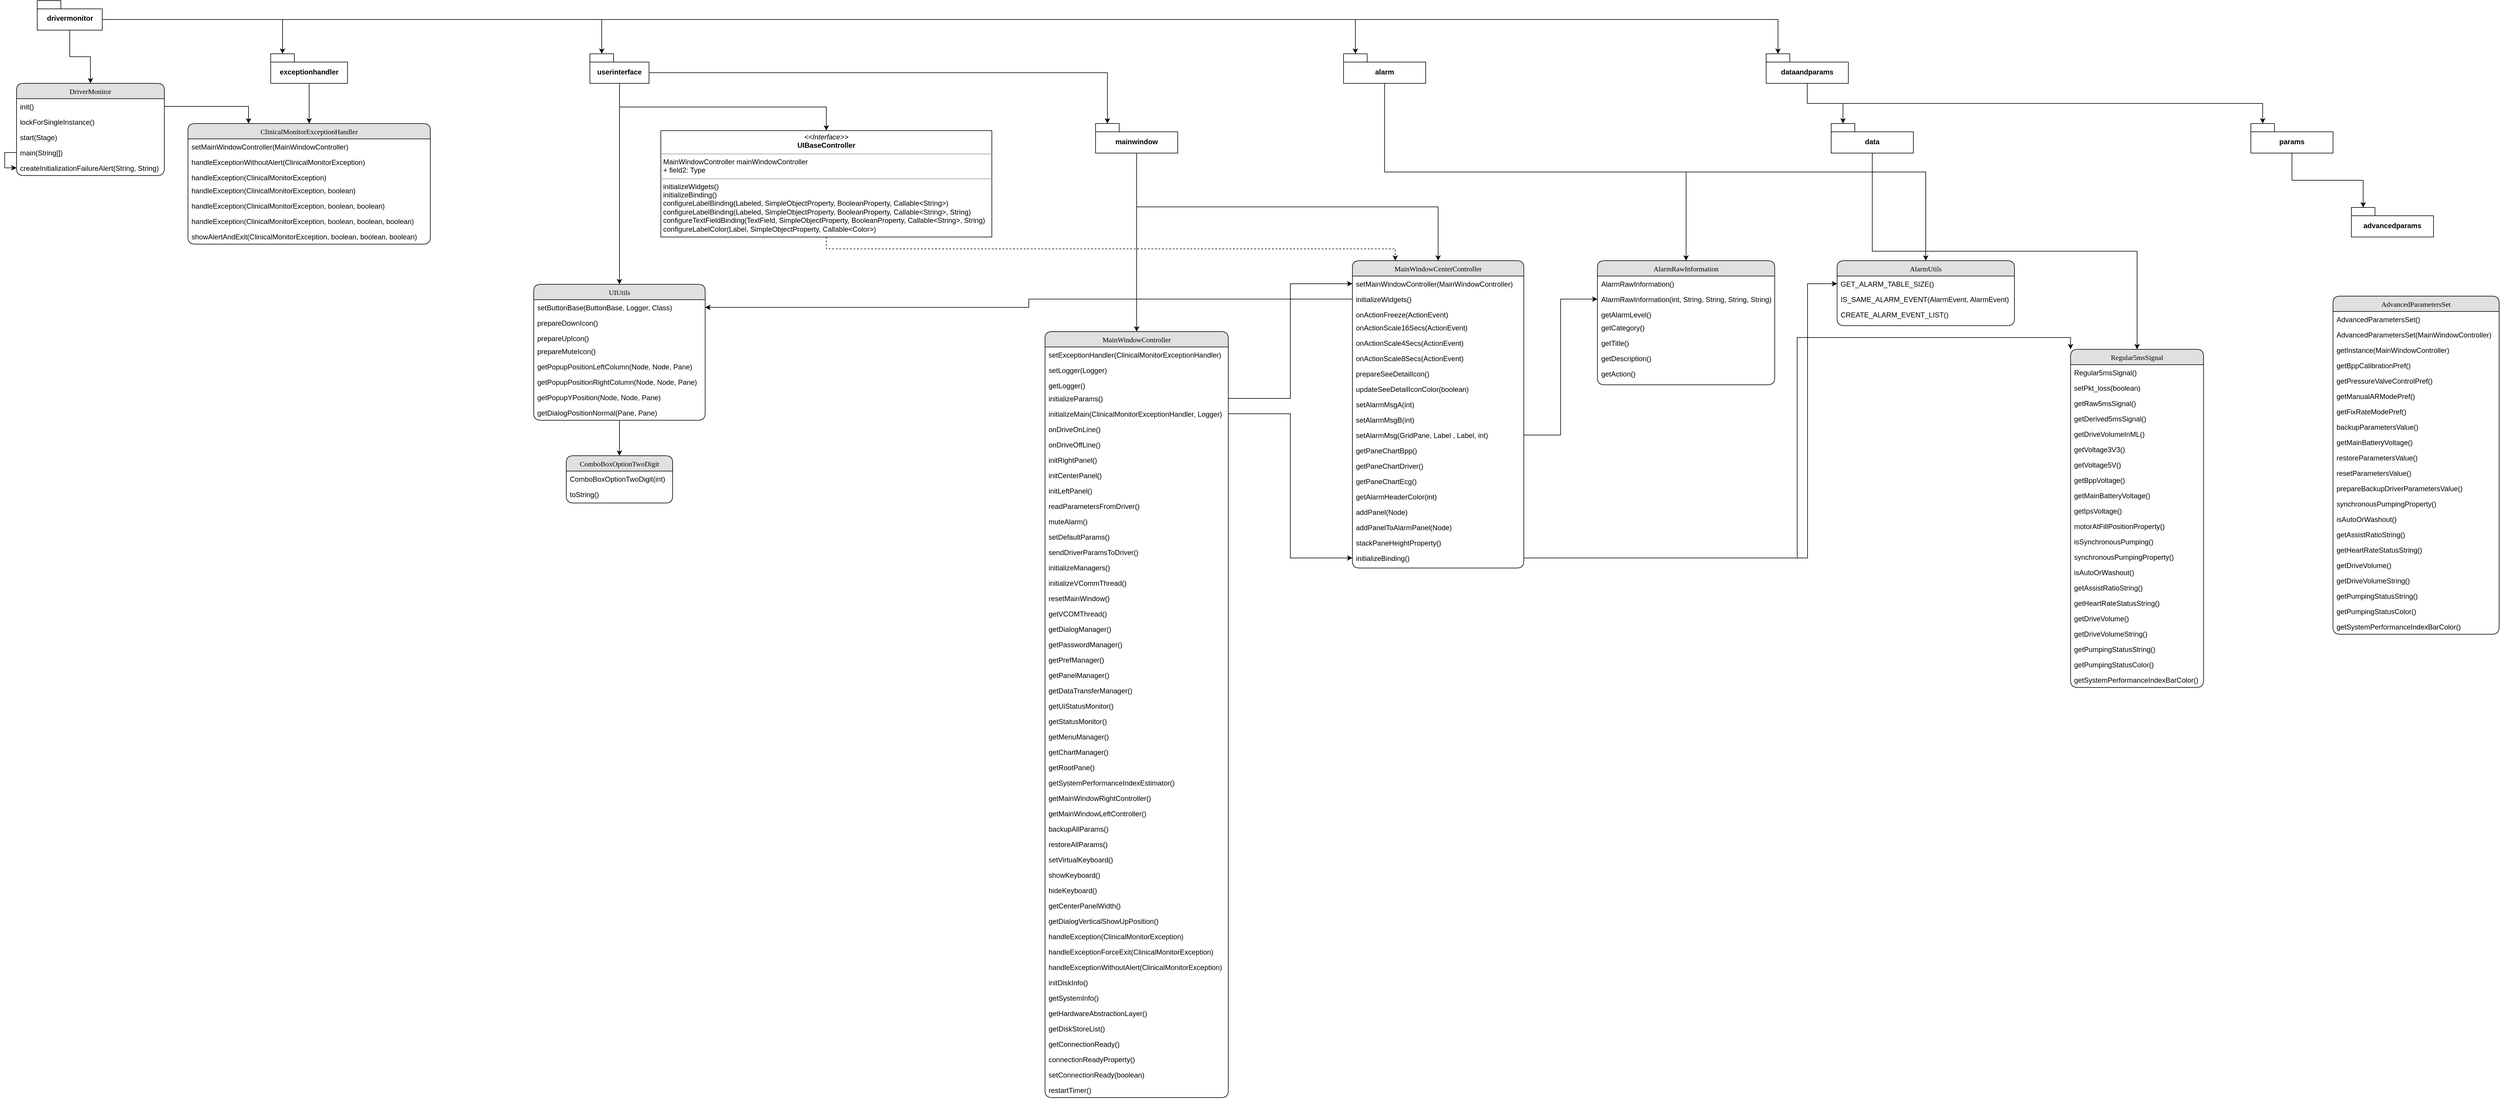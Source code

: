 <mxfile version="16.5.3" type="github">
  <diagram name="Page-1" id="b520641d-4fe3-3701-9064-5fc419738815">
    <mxGraphModel dx="1422" dy="762" grid="1" gridSize="10" guides="1" tooltips="1" connect="1" arrows="1" fold="1" page="1" pageScale="1" pageWidth="1100" pageHeight="850" background="none" math="0" shadow="0">
      <root>
        <mxCell id="0" />
        <mxCell id="1" parent="0" />
        <mxCell id="FI19ddVrxheyFL2yLddo-24" style="edgeStyle=orthogonalEdgeStyle;rounded=0;orthogonalLoop=1;jettySize=auto;html=1;exitX=0.5;exitY=1;exitDx=0;exitDy=0;exitPerimeter=0;entryX=0.5;entryY=0;entryDx=0;entryDy=0;" edge="1" parent="1" source="FI19ddVrxheyFL2yLddo-5" target="FI19ddVrxheyFL2yLddo-17">
          <mxGeometry relative="1" as="geometry" />
        </mxCell>
        <mxCell id="FI19ddVrxheyFL2yLddo-27" style="edgeStyle=orthogonalEdgeStyle;rounded=0;orthogonalLoop=1;jettySize=auto;html=1;exitX=0;exitY=0;exitDx=110;exitDy=32;exitPerimeter=0;entryX=0;entryY=0;entryDx=20;entryDy=0;entryPerimeter=0;" edge="1" parent="1" source="FI19ddVrxheyFL2yLddo-5" target="FI19ddVrxheyFL2yLddo-26">
          <mxGeometry relative="1" as="geometry" />
        </mxCell>
        <mxCell id="FI19ddVrxheyFL2yLddo-45" style="edgeStyle=orthogonalEdgeStyle;rounded=0;orthogonalLoop=1;jettySize=auto;html=1;exitX=0;exitY=0;exitDx=110;exitDy=32;exitPerimeter=0;entryX=0;entryY=0;entryDx=20;entryDy=0;entryPerimeter=0;fontColor=default;" edge="1" parent="1" source="FI19ddVrxheyFL2yLddo-5" target="FI19ddVrxheyFL2yLddo-38">
          <mxGeometry relative="1" as="geometry" />
        </mxCell>
        <mxCell id="FI19ddVrxheyFL2yLddo-99" style="edgeStyle=orthogonalEdgeStyle;rounded=0;orthogonalLoop=1;jettySize=auto;html=1;exitX=0;exitY=0;exitDx=110;exitDy=32;exitPerimeter=0;entryX=0;entryY=0;entryDx=20;entryDy=0;entryPerimeter=0;fontColor=default;" edge="1" parent="1" source="FI19ddVrxheyFL2yLddo-5" target="FI19ddVrxheyFL2yLddo-98">
          <mxGeometry relative="1" as="geometry" />
        </mxCell>
        <mxCell id="FI19ddVrxheyFL2yLddo-136" style="edgeStyle=orthogonalEdgeStyle;rounded=0;orthogonalLoop=1;jettySize=auto;html=1;exitX=0;exitY=0;exitDx=110;exitDy=32;exitPerimeter=0;fontColor=default;entryX=0;entryY=0;entryDx=20;entryDy=0;entryPerimeter=0;" edge="1" parent="1" source="FI19ddVrxheyFL2yLddo-5" target="FI19ddVrxheyFL2yLddo-135">
          <mxGeometry relative="1" as="geometry">
            <mxPoint x="2230" y="40" as="targetPoint" />
          </mxGeometry>
        </mxCell>
        <mxCell id="FI19ddVrxheyFL2yLddo-5" value="drivermonitor" style="shape=folder;fontStyle=1;spacingTop=10;tabWidth=40;tabHeight=14;tabPosition=left;html=1;" vertex="1" parent="1">
          <mxGeometry x="105" y="20" width="110" height="50" as="geometry" />
        </mxCell>
        <mxCell id="FI19ddVrxheyFL2yLddo-17" value="DriverMonitor" style="swimlane;fontStyle=0;childLayout=stackLayout;horizontal=1;startSize=26;fillColor=#e0e0e0;horizontalStack=0;resizeParent=1;resizeLast=0;collapsible=1;marginBottom=0;swimlaneFillColor=#ffffff;align=center;rounded=1;shadow=0;comic=0;labelBackgroundColor=none;strokeWidth=1;fontFamily=Verdana;fontSize=12" vertex="1" parent="1">
          <mxGeometry x="70" y="160" width="250" height="156" as="geometry">
            <mxRectangle x="30" y="120" width="130" height="50" as="alternateBounds" />
          </mxGeometry>
        </mxCell>
        <mxCell id="FI19ddVrxheyFL2yLddo-18" value="init()" style="text;html=1;strokeColor=none;fillColor=none;spacingLeft=4;spacingRight=4;whiteSpace=wrap;overflow=hidden;rotatable=0;points=[[0,0.5],[1,0.5]];portConstraint=eastwest;" vertex="1" parent="FI19ddVrxheyFL2yLddo-17">
          <mxGeometry y="26" width="250" height="26" as="geometry" />
        </mxCell>
        <mxCell id="FI19ddVrxheyFL2yLddo-19" value="lockForSingleInstance()" style="text;html=1;strokeColor=none;fillColor=none;spacingLeft=4;spacingRight=4;whiteSpace=wrap;overflow=hidden;rotatable=0;points=[[0,0.5],[1,0.5]];portConstraint=eastwest;" vertex="1" parent="FI19ddVrxheyFL2yLddo-17">
          <mxGeometry y="52" width="250" height="26" as="geometry" />
        </mxCell>
        <mxCell id="FI19ddVrxheyFL2yLddo-20" value="start(Stage)" style="text;html=1;strokeColor=none;fillColor=none;spacingLeft=4;spacingRight=4;whiteSpace=wrap;overflow=hidden;rotatable=0;points=[[0,0.5],[1,0.5]];portConstraint=eastwest;" vertex="1" parent="FI19ddVrxheyFL2yLddo-17">
          <mxGeometry y="78" width="250" height="26" as="geometry" />
        </mxCell>
        <mxCell id="FI19ddVrxheyFL2yLddo-25" style="edgeStyle=orthogonalEdgeStyle;rounded=0;orthogonalLoop=1;jettySize=auto;html=1;exitX=0;exitY=0.5;exitDx=0;exitDy=0;entryX=0;entryY=0.5;entryDx=0;entryDy=0;" edge="1" parent="FI19ddVrxheyFL2yLddo-17" source="FI19ddVrxheyFL2yLddo-22" target="FI19ddVrxheyFL2yLddo-23">
          <mxGeometry relative="1" as="geometry">
            <Array as="points">
              <mxPoint x="-20" y="117" />
              <mxPoint x="-20" y="143" />
            </Array>
          </mxGeometry>
        </mxCell>
        <mxCell id="FI19ddVrxheyFL2yLddo-22" value="main(String[])" style="text;html=1;strokeColor=none;fillColor=none;spacingLeft=4;spacingRight=4;whiteSpace=wrap;overflow=hidden;rotatable=0;points=[[0,0.5],[1,0.5]];portConstraint=eastwest;" vertex="1" parent="FI19ddVrxheyFL2yLddo-17">
          <mxGeometry y="104" width="250" height="26" as="geometry" />
        </mxCell>
        <mxCell id="FI19ddVrxheyFL2yLddo-23" value="createInitializationFailureAlert(String,&amp;nbsp;String)" style="text;html=1;strokeColor=none;fillColor=none;spacingLeft=4;spacingRight=4;whiteSpace=wrap;overflow=hidden;rotatable=0;points=[[0,0.5],[1,0.5]];portConstraint=eastwest;" vertex="1" parent="FI19ddVrxheyFL2yLddo-17">
          <mxGeometry y="130" width="250" height="26" as="geometry" />
        </mxCell>
        <mxCell id="FI19ddVrxheyFL2yLddo-36" style="edgeStyle=orthogonalEdgeStyle;rounded=0;orthogonalLoop=1;jettySize=auto;html=1;exitX=0.5;exitY=1;exitDx=0;exitDy=0;exitPerimeter=0;fontColor=default;" edge="1" parent="1" source="FI19ddVrxheyFL2yLddo-26" target="FI19ddVrxheyFL2yLddo-28">
          <mxGeometry relative="1" as="geometry" />
        </mxCell>
        <mxCell id="FI19ddVrxheyFL2yLddo-26" value="exceptionhandler" style="shape=folder;fontStyle=1;spacingTop=10;tabWidth=40;tabHeight=14;tabPosition=left;strokeColor=default;fillColor=default;fontColor=default;" vertex="1" parent="1">
          <mxGeometry x="500" y="110" width="130" height="50" as="geometry" />
        </mxCell>
        <mxCell id="FI19ddVrxheyFL2yLddo-28" value="ClinicalMonitorExceptionHandler" style="swimlane;fontStyle=0;childLayout=stackLayout;horizontal=1;startSize=26;fillColor=#e0e0e0;horizontalStack=0;resizeParent=1;resizeLast=0;collapsible=1;marginBottom=0;swimlaneFillColor=#ffffff;align=center;rounded=1;shadow=0;comic=0;labelBackgroundColor=none;strokeWidth=1;fontFamily=Verdana;fontSize=12" vertex="1" parent="1">
          <mxGeometry x="360" y="228" width="410" height="204" as="geometry">
            <mxRectangle x="30" y="120" width="130" height="50" as="alternateBounds" />
          </mxGeometry>
        </mxCell>
        <mxCell id="FI19ddVrxheyFL2yLddo-29" value="setMainWindowController(MainWindowController)" style="text;html=1;strokeColor=none;fillColor=none;spacingLeft=4;spacingRight=4;whiteSpace=wrap;overflow=hidden;rotatable=0;points=[[0,0.5],[1,0.5]];portConstraint=eastwest;" vertex="1" parent="FI19ddVrxheyFL2yLddo-28">
          <mxGeometry y="26" width="410" height="26" as="geometry" />
        </mxCell>
        <mxCell id="FI19ddVrxheyFL2yLddo-30" value="handleExceptionWithoutAlert(ClinicalMonitorException)" style="text;html=1;strokeColor=none;fillColor=none;spacingLeft=4;spacingRight=4;whiteSpace=wrap;overflow=hidden;rotatable=0;points=[[0,0.5],[1,0.5]];portConstraint=eastwest;" vertex="1" parent="FI19ddVrxheyFL2yLddo-28">
          <mxGeometry y="52" width="410" height="26" as="geometry" />
        </mxCell>
        <mxCell id="FI19ddVrxheyFL2yLddo-31" value="handleException(ClinicalMonitorException)" style="text;html=1;strokeColor=none;fillColor=none;spacingLeft=4;spacingRight=4;whiteSpace=wrap;overflow=hidden;rotatable=0;points=[[0,0.5],[1,0.5]];portConstraint=eastwest;" vertex="1" parent="FI19ddVrxheyFL2yLddo-28">
          <mxGeometry y="78" width="410" height="22" as="geometry" />
        </mxCell>
        <mxCell id="FI19ddVrxheyFL2yLddo-33" value="handleException(ClinicalMonitorException, boolean)" style="text;html=1;strokeColor=none;fillColor=none;spacingLeft=4;spacingRight=4;whiteSpace=wrap;overflow=hidden;rotatable=0;points=[[0,0.5],[1,0.5]];portConstraint=eastwest;" vertex="1" parent="FI19ddVrxheyFL2yLddo-28">
          <mxGeometry y="100" width="410" height="26" as="geometry" />
        </mxCell>
        <mxCell id="FI19ddVrxheyFL2yLddo-95" value="handleException(ClinicalMonitorException, boolean, boolean)" style="text;html=1;strokeColor=none;fillColor=none;spacingLeft=4;spacingRight=4;whiteSpace=wrap;overflow=hidden;rotatable=0;points=[[0,0.5],[1,0.5]];portConstraint=eastwest;" vertex="1" parent="FI19ddVrxheyFL2yLddo-28">
          <mxGeometry y="126" width="410" height="26" as="geometry" />
        </mxCell>
        <mxCell id="FI19ddVrxheyFL2yLddo-96" value="handleException(ClinicalMonitorException, boolean, boolean, boolean)" style="text;html=1;strokeColor=none;fillColor=none;spacingLeft=4;spacingRight=4;whiteSpace=wrap;overflow=hidden;rotatable=0;points=[[0,0.5],[1,0.5]];portConstraint=eastwest;" vertex="1" parent="FI19ddVrxheyFL2yLddo-28">
          <mxGeometry y="152" width="410" height="26" as="geometry" />
        </mxCell>
        <mxCell id="FI19ddVrxheyFL2yLddo-97" value="showAlertAndExit(ClinicalMonitorException, boolean, boolean, boolean)" style="text;html=1;strokeColor=none;fillColor=none;spacingLeft=4;spacingRight=4;whiteSpace=wrap;overflow=hidden;rotatable=0;points=[[0,0.5],[1,0.5]];portConstraint=eastwest;" vertex="1" parent="FI19ddVrxheyFL2yLddo-28">
          <mxGeometry y="178" width="410" height="26" as="geometry" />
        </mxCell>
        <mxCell id="FI19ddVrxheyFL2yLddo-37" style="edgeStyle=orthogonalEdgeStyle;rounded=0;orthogonalLoop=1;jettySize=auto;html=1;exitX=1;exitY=0.5;exitDx=0;exitDy=0;entryX=0.25;entryY=0;entryDx=0;entryDy=0;fontColor=default;" edge="1" parent="1" source="FI19ddVrxheyFL2yLddo-18" target="FI19ddVrxheyFL2yLddo-28">
          <mxGeometry relative="1" as="geometry" />
        </mxCell>
        <mxCell id="FI19ddVrxheyFL2yLddo-46" style="edgeStyle=orthogonalEdgeStyle;rounded=0;orthogonalLoop=1;jettySize=auto;html=1;exitX=0;exitY=0;exitDx=100;exitDy=32;exitPerimeter=0;entryX=0;entryY=0;entryDx=20;entryDy=0;entryPerimeter=0;fontColor=default;" edge="1" parent="1" source="FI19ddVrxheyFL2yLddo-38" target="FI19ddVrxheyFL2yLddo-39">
          <mxGeometry relative="1" as="geometry" />
        </mxCell>
        <mxCell id="FI19ddVrxheyFL2yLddo-69" style="edgeStyle=orthogonalEdgeStyle;rounded=0;orthogonalLoop=1;jettySize=auto;html=1;exitX=0.5;exitY=1;exitDx=0;exitDy=0;exitPerimeter=0;entryX=0.5;entryY=0;entryDx=0;entryDy=0;fontColor=default;" edge="1" parent="1" source="FI19ddVrxheyFL2yLddo-38" target="FI19ddVrxheyFL2yLddo-68">
          <mxGeometry relative="1" as="geometry" />
        </mxCell>
        <mxCell id="FI19ddVrxheyFL2yLddo-195" style="edgeStyle=orthogonalEdgeStyle;rounded=0;orthogonalLoop=1;jettySize=auto;html=1;exitX=0.5;exitY=1;exitDx=0;exitDy=0;exitPerimeter=0;fontColor=default;" edge="1" parent="1" source="FI19ddVrxheyFL2yLddo-38" target="FI19ddVrxheyFL2yLddo-165">
          <mxGeometry relative="1" as="geometry" />
        </mxCell>
        <mxCell id="FI19ddVrxheyFL2yLddo-38" value="userinterface" style="shape=folder;fontStyle=1;spacingTop=10;tabWidth=40;tabHeight=14;tabPosition=left;strokeColor=default;fillColor=default;fontColor=default;" vertex="1" parent="1">
          <mxGeometry x="1040" y="110" width="100" height="50" as="geometry" />
        </mxCell>
        <mxCell id="FI19ddVrxheyFL2yLddo-47" style="edgeStyle=orthogonalEdgeStyle;rounded=0;orthogonalLoop=1;jettySize=auto;html=1;exitX=0.5;exitY=1;exitDx=0;exitDy=0;exitPerimeter=0;entryX=0.5;entryY=0;entryDx=0;entryDy=0;fontColor=default;" edge="1" parent="1" source="FI19ddVrxheyFL2yLddo-39" target="FI19ddVrxheyFL2yLddo-40">
          <mxGeometry relative="1" as="geometry" />
        </mxCell>
        <mxCell id="FI19ddVrxheyFL2yLddo-248" style="edgeStyle=orthogonalEdgeStyle;rounded=0;orthogonalLoop=1;jettySize=auto;html=1;exitX=0.5;exitY=1;exitDx=0;exitDy=0;exitPerimeter=0;entryX=0.5;entryY=0;entryDx=0;entryDy=0;fontColor=default;" edge="1" parent="1" source="FI19ddVrxheyFL2yLddo-39" target="FI19ddVrxheyFL2yLddo-198">
          <mxGeometry relative="1" as="geometry" />
        </mxCell>
        <mxCell id="FI19ddVrxheyFL2yLddo-39" value="mainwindow" style="shape=folder;fontStyle=1;spacingTop=10;tabWidth=40;tabHeight=14;tabPosition=left;strokeColor=default;fillColor=default;fontColor=default;" vertex="1" parent="1">
          <mxGeometry x="1895.5" y="228" width="139" height="50" as="geometry" />
        </mxCell>
        <mxCell id="FI19ddVrxheyFL2yLddo-40" value="MainWindowCenterController" style="swimlane;fontStyle=0;childLayout=stackLayout;horizontal=1;startSize=26;fillColor=#e0e0e0;horizontalStack=0;resizeParent=1;resizeLast=0;collapsible=1;marginBottom=0;swimlaneFillColor=#ffffff;align=center;rounded=1;shadow=0;comic=0;labelBackgroundColor=none;strokeWidth=1;fontFamily=Verdana;fontSize=12" vertex="1" parent="1">
          <mxGeometry x="2330" y="460" width="290" height="520" as="geometry">
            <mxRectangle x="30" y="120" width="130" height="50" as="alternateBounds" />
          </mxGeometry>
        </mxCell>
        <mxCell id="FI19ddVrxheyFL2yLddo-41" value="setMainWindowController(MainWindowController)" style="text;html=1;strokeColor=none;fillColor=none;spacingLeft=4;spacingRight=4;whiteSpace=wrap;overflow=hidden;rotatable=0;points=[[0,0.5],[1,0.5]];portConstraint=eastwest;" vertex="1" parent="FI19ddVrxheyFL2yLddo-40">
          <mxGeometry y="26" width="290" height="26" as="geometry" />
        </mxCell>
        <mxCell id="FI19ddVrxheyFL2yLddo-42" value="initializeWidgets()" style="text;html=1;strokeColor=none;fillColor=none;spacingLeft=4;spacingRight=4;whiteSpace=wrap;overflow=hidden;rotatable=0;points=[[0,0.5],[1,0.5]];portConstraint=eastwest;" vertex="1" parent="FI19ddVrxheyFL2yLddo-40">
          <mxGeometry y="52" width="290" height="26" as="geometry" />
        </mxCell>
        <mxCell id="FI19ddVrxheyFL2yLddo-43" value="onActionFreeze(ActionEvent)" style="text;html=1;strokeColor=none;fillColor=none;spacingLeft=4;spacingRight=4;whiteSpace=wrap;overflow=hidden;rotatable=0;points=[[0,0.5],[1,0.5]];portConstraint=eastwest;" vertex="1" parent="FI19ddVrxheyFL2yLddo-40">
          <mxGeometry y="78" width="290" height="22" as="geometry" />
        </mxCell>
        <mxCell id="FI19ddVrxheyFL2yLddo-44" value="onActionScale16Secs(ActionEvent)" style="text;html=1;strokeColor=none;fillColor=none;spacingLeft=4;spacingRight=4;whiteSpace=wrap;overflow=hidden;rotatable=0;points=[[0,0.5],[1,0.5]];portConstraint=eastwest;" vertex="1" parent="FI19ddVrxheyFL2yLddo-40">
          <mxGeometry y="100" width="290" height="26" as="geometry" />
        </mxCell>
        <mxCell id="FI19ddVrxheyFL2yLddo-48" value="onActionScale4Secs(ActionEvent)" style="text;html=1;strokeColor=none;fillColor=none;spacingLeft=4;spacingRight=4;whiteSpace=wrap;overflow=hidden;rotatable=0;points=[[0,0.5],[1,0.5]];portConstraint=eastwest;" vertex="1" parent="FI19ddVrxheyFL2yLddo-40">
          <mxGeometry y="126" width="290" height="26" as="geometry" />
        </mxCell>
        <mxCell id="FI19ddVrxheyFL2yLddo-49" value="onActionScale8Secs(ActionEvent)" style="text;html=1;strokeColor=none;fillColor=none;spacingLeft=4;spacingRight=4;whiteSpace=wrap;overflow=hidden;rotatable=0;points=[[0,0.5],[1,0.5]];portConstraint=eastwest;" vertex="1" parent="FI19ddVrxheyFL2yLddo-40">
          <mxGeometry y="152" width="290" height="26" as="geometry" />
        </mxCell>
        <mxCell id="FI19ddVrxheyFL2yLddo-50" value="prepareSeeDetailIcon()" style="text;html=1;strokeColor=none;fillColor=none;spacingLeft=4;spacingRight=4;whiteSpace=wrap;overflow=hidden;rotatable=0;points=[[0,0.5],[1,0.5]];portConstraint=eastwest;" vertex="1" parent="FI19ddVrxheyFL2yLddo-40">
          <mxGeometry y="178" width="290" height="26" as="geometry" />
        </mxCell>
        <mxCell id="FI19ddVrxheyFL2yLddo-51" value="updateSeeDetailIconColor(boolean)" style="text;html=1;strokeColor=none;fillColor=none;spacingLeft=4;spacingRight=4;whiteSpace=wrap;overflow=hidden;rotatable=0;points=[[0,0.5],[1,0.5]];portConstraint=eastwest;" vertex="1" parent="FI19ddVrxheyFL2yLddo-40">
          <mxGeometry y="204" width="290" height="26" as="geometry" />
        </mxCell>
        <mxCell id="FI19ddVrxheyFL2yLddo-52" value="setAlarmMsgA(int)" style="text;html=1;strokeColor=none;fillColor=none;spacingLeft=4;spacingRight=4;whiteSpace=wrap;overflow=hidden;rotatable=0;points=[[0,0.5],[1,0.5]];portConstraint=eastwest;" vertex="1" parent="FI19ddVrxheyFL2yLddo-40">
          <mxGeometry y="230" width="290" height="26" as="geometry" />
        </mxCell>
        <mxCell id="FI19ddVrxheyFL2yLddo-53" value="setAlarmMsgB(int)" style="text;html=1;strokeColor=none;fillColor=none;spacingLeft=4;spacingRight=4;whiteSpace=wrap;overflow=hidden;rotatable=0;points=[[0,0.5],[1,0.5]];portConstraint=eastwest;" vertex="1" parent="FI19ddVrxheyFL2yLddo-40">
          <mxGeometry y="256" width="290" height="26" as="geometry" />
        </mxCell>
        <mxCell id="FI19ddVrxheyFL2yLddo-54" value="setAlarmMsg(GridPane, Label , Label, int)" style="text;html=1;strokeColor=none;fillColor=none;spacingLeft=4;spacingRight=4;whiteSpace=wrap;overflow=hidden;rotatable=0;points=[[0,0.5],[1,0.5]];portConstraint=eastwest;" vertex="1" parent="FI19ddVrxheyFL2yLddo-40">
          <mxGeometry y="282" width="290" height="26" as="geometry" />
        </mxCell>
        <mxCell id="FI19ddVrxheyFL2yLddo-55" value="getPaneChartBpp()" style="text;html=1;strokeColor=none;fillColor=none;spacingLeft=4;spacingRight=4;whiteSpace=wrap;overflow=hidden;rotatable=0;points=[[0,0.5],[1,0.5]];portConstraint=eastwest;" vertex="1" parent="FI19ddVrxheyFL2yLddo-40">
          <mxGeometry y="308" width="290" height="26" as="geometry" />
        </mxCell>
        <mxCell id="FI19ddVrxheyFL2yLddo-56" value="getPaneChartDriver()" style="text;html=1;strokeColor=none;fillColor=none;spacingLeft=4;spacingRight=4;whiteSpace=wrap;overflow=hidden;rotatable=0;points=[[0,0.5],[1,0.5]];portConstraint=eastwest;" vertex="1" parent="FI19ddVrxheyFL2yLddo-40">
          <mxGeometry y="334" width="290" height="26" as="geometry" />
        </mxCell>
        <mxCell id="FI19ddVrxheyFL2yLddo-57" value="getPaneChartEcg()" style="text;html=1;strokeColor=none;fillColor=none;spacingLeft=4;spacingRight=4;whiteSpace=wrap;overflow=hidden;rotatable=0;points=[[0,0.5],[1,0.5]];portConstraint=eastwest;" vertex="1" parent="FI19ddVrxheyFL2yLddo-40">
          <mxGeometry y="360" width="290" height="26" as="geometry" />
        </mxCell>
        <mxCell id="FI19ddVrxheyFL2yLddo-58" value="getAlarmHeaderColor(int)" style="text;html=1;strokeColor=none;fillColor=none;spacingLeft=4;spacingRight=4;whiteSpace=wrap;overflow=hidden;rotatable=0;points=[[0,0.5],[1,0.5]];portConstraint=eastwest;" vertex="1" parent="FI19ddVrxheyFL2yLddo-40">
          <mxGeometry y="386" width="290" height="26" as="geometry" />
        </mxCell>
        <mxCell id="FI19ddVrxheyFL2yLddo-59" value="addPanel(Node)" style="text;html=1;strokeColor=none;fillColor=none;spacingLeft=4;spacingRight=4;whiteSpace=wrap;overflow=hidden;rotatable=0;points=[[0,0.5],[1,0.5]];portConstraint=eastwest;" vertex="1" parent="FI19ddVrxheyFL2yLddo-40">
          <mxGeometry y="412" width="290" height="26" as="geometry" />
        </mxCell>
        <mxCell id="FI19ddVrxheyFL2yLddo-60" value="addPanelToAlarmPanel(Node)" style="text;html=1;strokeColor=none;fillColor=none;spacingLeft=4;spacingRight=4;whiteSpace=wrap;overflow=hidden;rotatable=0;points=[[0,0.5],[1,0.5]];portConstraint=eastwest;" vertex="1" parent="FI19ddVrxheyFL2yLddo-40">
          <mxGeometry y="438" width="290" height="26" as="geometry" />
        </mxCell>
        <mxCell id="FI19ddVrxheyFL2yLddo-61" value="stackPaneHeightProperty()" style="text;html=1;strokeColor=none;fillColor=none;spacingLeft=4;spacingRight=4;whiteSpace=wrap;overflow=hidden;rotatable=0;points=[[0,0.5],[1,0.5]];portConstraint=eastwest;" vertex="1" parent="FI19ddVrxheyFL2yLddo-40">
          <mxGeometry y="464" width="290" height="26" as="geometry" />
        </mxCell>
        <mxCell id="FI19ddVrxheyFL2yLddo-62" value="initializeBinding()" style="text;html=1;strokeColor=none;fillColor=none;spacingLeft=4;spacingRight=4;whiteSpace=wrap;overflow=hidden;rotatable=0;points=[[0,0.5],[1,0.5]];portConstraint=eastwest;" vertex="1" parent="FI19ddVrxheyFL2yLddo-40">
          <mxGeometry y="490" width="290" height="26" as="geometry" />
        </mxCell>
        <mxCell id="FI19ddVrxheyFL2yLddo-70" style="edgeStyle=orthogonalEdgeStyle;rounded=0;orthogonalLoop=1;jettySize=auto;html=1;exitX=0.5;exitY=1;exitDx=0;exitDy=0;entryX=0.25;entryY=0;entryDx=0;entryDy=0;fontColor=default;dashed=1;" edge="1" parent="1" source="FI19ddVrxheyFL2yLddo-68" target="FI19ddVrxheyFL2yLddo-40">
          <mxGeometry relative="1" as="geometry" />
        </mxCell>
        <mxCell id="FI19ddVrxheyFL2yLddo-68" value="&lt;p style=&quot;margin: 0px ; margin-top: 4px ; text-align: center&quot;&gt;&lt;i&gt;&amp;lt;&amp;lt;Interface&amp;gt;&amp;gt;&lt;/i&gt;&lt;br&gt;&lt;b&gt;UIBaseController&lt;/b&gt;&lt;br&gt;&lt;/p&gt;&lt;hr size=&quot;1&quot;&gt;&lt;p style=&quot;margin: 0px ; margin-left: 4px&quot;&gt;MainWindowController mainWindowController&lt;br&gt;+ field2: Type&lt;/p&gt;&lt;hr size=&quot;1&quot;&gt;&lt;p style=&quot;margin: 0px ; margin-left: 4px&quot;&gt;initializeWidgets()&lt;br&gt;initializeBinding()&lt;br&gt;configureLabelBinding(Labeled, SimpleObjectProperty, BooleanProperty, Callable&amp;lt;String&amp;gt;)&lt;br&gt;configureLabelBinding(Labeled, SimpleObjectProperty, BooleanProperty, Callable&amp;lt;String&amp;gt;, String)&lt;br&gt;configureTextFieldBinding(TextField, SimpleObjectProperty, BooleanProperty, Callable&amp;lt;String&amp;gt;, String)&lt;br&gt;configureLabelColor(Label, SimpleObjectProperty, Callable&amp;lt;Color&amp;gt;)&lt;br&gt;&lt;/p&gt;" style="verticalAlign=top;align=left;overflow=fill;fontSize=12;fontFamily=Helvetica;html=1;fontColor=default;strokeColor=default;fillColor=default;" vertex="1" parent="1">
          <mxGeometry x="1160" y="240" width="560" height="180" as="geometry" />
        </mxCell>
        <mxCell id="FI19ddVrxheyFL2yLddo-120" style="edgeStyle=orthogonalEdgeStyle;rounded=0;orthogonalLoop=1;jettySize=auto;html=1;exitX=0.5;exitY=1;exitDx=0;exitDy=0;exitPerimeter=0;entryX=0.5;entryY=0;entryDx=0;entryDy=0;fontColor=default;" edge="1" parent="1" source="FI19ddVrxheyFL2yLddo-98" target="FI19ddVrxheyFL2yLddo-100">
          <mxGeometry relative="1" as="geometry" />
        </mxCell>
        <mxCell id="FI19ddVrxheyFL2yLddo-131" style="edgeStyle=orthogonalEdgeStyle;rounded=0;orthogonalLoop=1;jettySize=auto;html=1;exitX=0.5;exitY=1;exitDx=0;exitDy=0;exitPerimeter=0;entryX=0.5;entryY=0;entryDx=0;entryDy=0;fontColor=default;" edge="1" parent="1" source="FI19ddVrxheyFL2yLddo-98" target="FI19ddVrxheyFL2yLddo-122">
          <mxGeometry relative="1" as="geometry" />
        </mxCell>
        <mxCell id="FI19ddVrxheyFL2yLddo-98" value="alarm" style="shape=folder;fontStyle=1;spacingTop=10;tabWidth=40;tabHeight=14;tabPosition=left;strokeColor=default;fillColor=default;fontColor=default;" vertex="1" parent="1">
          <mxGeometry x="2315" y="110" width="139" height="50" as="geometry" />
        </mxCell>
        <mxCell id="FI19ddVrxheyFL2yLddo-100" value="AlarmRawInformation" style="swimlane;fontStyle=0;childLayout=stackLayout;horizontal=1;startSize=26;fillColor=#e0e0e0;horizontalStack=0;resizeParent=1;resizeLast=0;collapsible=1;marginBottom=0;swimlaneFillColor=#ffffff;align=center;rounded=1;shadow=0;comic=0;labelBackgroundColor=none;strokeWidth=1;fontFamily=Verdana;fontSize=12" vertex="1" parent="1">
          <mxGeometry x="2744.5" y="460" width="300" height="210" as="geometry">
            <mxRectangle x="30" y="120" width="130" height="50" as="alternateBounds" />
          </mxGeometry>
        </mxCell>
        <mxCell id="FI19ddVrxheyFL2yLddo-101" value="AlarmRawInformation()" style="text;html=1;strokeColor=none;fillColor=none;spacingLeft=4;spacingRight=4;whiteSpace=wrap;overflow=hidden;rotatable=0;points=[[0,0.5],[1,0.5]];portConstraint=eastwest;" vertex="1" parent="FI19ddVrxheyFL2yLddo-100">
          <mxGeometry y="26" width="300" height="26" as="geometry" />
        </mxCell>
        <mxCell id="FI19ddVrxheyFL2yLddo-102" value="AlarmRawInformation(int, String, String, String, String)" style="text;html=1;strokeColor=none;fillColor=none;spacingLeft=4;spacingRight=4;whiteSpace=wrap;overflow=hidden;rotatable=0;points=[[0,0.5],[1,0.5]];portConstraint=eastwest;" vertex="1" parent="FI19ddVrxheyFL2yLddo-100">
          <mxGeometry y="52" width="300" height="26" as="geometry" />
        </mxCell>
        <mxCell id="FI19ddVrxheyFL2yLddo-103" value="getAlarmLevel()" style="text;html=1;strokeColor=none;fillColor=none;spacingLeft=4;spacingRight=4;whiteSpace=wrap;overflow=hidden;rotatable=0;points=[[0,0.5],[1,0.5]];portConstraint=eastwest;" vertex="1" parent="FI19ddVrxheyFL2yLddo-100">
          <mxGeometry y="78" width="300" height="22" as="geometry" />
        </mxCell>
        <mxCell id="FI19ddVrxheyFL2yLddo-104" value="getCategory()" style="text;html=1;strokeColor=none;fillColor=none;spacingLeft=4;spacingRight=4;whiteSpace=wrap;overflow=hidden;rotatable=0;points=[[0,0.5],[1,0.5]];portConstraint=eastwest;" vertex="1" parent="FI19ddVrxheyFL2yLddo-100">
          <mxGeometry y="100" width="300" height="26" as="geometry" />
        </mxCell>
        <mxCell id="FI19ddVrxheyFL2yLddo-105" value="getTitle()" style="text;html=1;strokeColor=none;fillColor=none;spacingLeft=4;spacingRight=4;whiteSpace=wrap;overflow=hidden;rotatable=0;points=[[0,0.5],[1,0.5]];portConstraint=eastwest;" vertex="1" parent="FI19ddVrxheyFL2yLddo-100">
          <mxGeometry y="126" width="300" height="26" as="geometry" />
        </mxCell>
        <mxCell id="FI19ddVrxheyFL2yLddo-106" value="getDescription()" style="text;html=1;strokeColor=none;fillColor=none;spacingLeft=4;spacingRight=4;whiteSpace=wrap;overflow=hidden;rotatable=0;points=[[0,0.5],[1,0.5]];portConstraint=eastwest;" vertex="1" parent="FI19ddVrxheyFL2yLddo-100">
          <mxGeometry y="152" width="300" height="26" as="geometry" />
        </mxCell>
        <mxCell id="FI19ddVrxheyFL2yLddo-107" value="getAction()" style="text;html=1;strokeColor=none;fillColor=none;spacingLeft=4;spacingRight=4;whiteSpace=wrap;overflow=hidden;rotatable=0;points=[[0,0.5],[1,0.5]];portConstraint=eastwest;" vertex="1" parent="FI19ddVrxheyFL2yLddo-100">
          <mxGeometry y="178" width="300" height="26" as="geometry" />
        </mxCell>
        <mxCell id="FI19ddVrxheyFL2yLddo-121" style="edgeStyle=orthogonalEdgeStyle;rounded=0;orthogonalLoop=1;jettySize=auto;html=1;exitX=1;exitY=0.5;exitDx=0;exitDy=0;fontColor=default;" edge="1" parent="1" source="FI19ddVrxheyFL2yLddo-54" target="FI19ddVrxheyFL2yLddo-102">
          <mxGeometry relative="1" as="geometry" />
        </mxCell>
        <mxCell id="FI19ddVrxheyFL2yLddo-122" value="AlarmUtils" style="swimlane;fontStyle=0;childLayout=stackLayout;horizontal=1;startSize=26;fillColor=#e0e0e0;horizontalStack=0;resizeParent=1;resizeLast=0;collapsible=1;marginBottom=0;swimlaneFillColor=#ffffff;align=center;rounded=1;shadow=0;comic=0;labelBackgroundColor=none;strokeWidth=1;fontFamily=Verdana;fontSize=12" vertex="1" parent="1">
          <mxGeometry x="3150" y="460" width="300" height="110" as="geometry">
            <mxRectangle x="30" y="120" width="130" height="50" as="alternateBounds" />
          </mxGeometry>
        </mxCell>
        <mxCell id="FI19ddVrxheyFL2yLddo-129" value="GET_ALARM_TABLE_SIZE()" style="text;html=1;strokeColor=none;fillColor=none;spacingLeft=4;spacingRight=4;whiteSpace=wrap;overflow=hidden;rotatable=0;points=[[0,0.5],[1,0.5]];portConstraint=eastwest;" vertex="1" parent="FI19ddVrxheyFL2yLddo-122">
          <mxGeometry y="26" width="300" height="26" as="geometry" />
        </mxCell>
        <mxCell id="FI19ddVrxheyFL2yLddo-132" value="IS_SAME_ALARM_EVENT(AlarmEvent, AlarmEvent)" style="text;html=1;strokeColor=none;fillColor=none;spacingLeft=4;spacingRight=4;whiteSpace=wrap;overflow=hidden;rotatable=0;points=[[0,0.5],[1,0.5]];portConstraint=eastwest;" vertex="1" parent="FI19ddVrxheyFL2yLddo-122">
          <mxGeometry y="52" width="300" height="26" as="geometry" />
        </mxCell>
        <mxCell id="FI19ddVrxheyFL2yLddo-133" value="CREATE_ALARM_EVENT_LIST()" style="text;html=1;strokeColor=none;fillColor=none;spacingLeft=4;spacingRight=4;whiteSpace=wrap;overflow=hidden;rotatable=0;points=[[0,0.5],[1,0.5]];portConstraint=eastwest;" vertex="1" parent="FI19ddVrxheyFL2yLddo-122">
          <mxGeometry y="78" width="300" height="26" as="geometry" />
        </mxCell>
        <mxCell id="FI19ddVrxheyFL2yLddo-134" style="edgeStyle=orthogonalEdgeStyle;rounded=0;orthogonalLoop=1;jettySize=auto;html=1;exitX=1;exitY=0.5;exitDx=0;exitDy=0;entryX=0;entryY=0.5;entryDx=0;entryDy=0;fontColor=default;" edge="1" parent="1" source="FI19ddVrxheyFL2yLddo-62" target="FI19ddVrxheyFL2yLddo-129">
          <mxGeometry relative="1" as="geometry">
            <Array as="points">
              <mxPoint x="3100" y="963" />
              <mxPoint x="3100" y="499" />
            </Array>
          </mxGeometry>
        </mxCell>
        <mxCell id="FI19ddVrxheyFL2yLddo-138" style="edgeStyle=orthogonalEdgeStyle;rounded=0;orthogonalLoop=1;jettySize=auto;html=1;exitX=0.5;exitY=1;exitDx=0;exitDy=0;exitPerimeter=0;entryX=0;entryY=0;entryDx=20;entryDy=0;entryPerimeter=0;fontColor=default;" edge="1" parent="1" source="FI19ddVrxheyFL2yLddo-135" target="FI19ddVrxheyFL2yLddo-137">
          <mxGeometry relative="1" as="geometry" />
        </mxCell>
        <mxCell id="FI19ddVrxheyFL2yLddo-253" style="edgeStyle=orthogonalEdgeStyle;rounded=0;orthogonalLoop=1;jettySize=auto;html=1;exitX=0.5;exitY=1;exitDx=0;exitDy=0;exitPerimeter=0;entryX=0;entryY=0;entryDx=20;entryDy=0;entryPerimeter=0;fontColor=default;" edge="1" parent="1" source="FI19ddVrxheyFL2yLddo-135" target="FI19ddVrxheyFL2yLddo-252">
          <mxGeometry relative="1" as="geometry" />
        </mxCell>
        <mxCell id="FI19ddVrxheyFL2yLddo-135" value="dataandparams" style="shape=folder;fontStyle=1;spacingTop=10;tabWidth=40;tabHeight=14;tabPosition=left;strokeColor=default;fillColor=default;fontColor=default;" vertex="1" parent="1">
          <mxGeometry x="3030" y="110" width="139" height="50" as="geometry" />
        </mxCell>
        <mxCell id="FI19ddVrxheyFL2yLddo-140" style="edgeStyle=orthogonalEdgeStyle;rounded=0;orthogonalLoop=1;jettySize=auto;html=1;exitX=0.5;exitY=1;exitDx=0;exitDy=0;exitPerimeter=0;entryX=0.5;entryY=0;entryDx=0;entryDy=0;fontColor=default;" edge="1" parent="1" source="FI19ddVrxheyFL2yLddo-137" target="FI19ddVrxheyFL2yLddo-141">
          <mxGeometry relative="1" as="geometry">
            <mxPoint x="3450" y="350" as="targetPoint" />
          </mxGeometry>
        </mxCell>
        <mxCell id="FI19ddVrxheyFL2yLddo-137" value="data" style="shape=folder;fontStyle=1;spacingTop=10;tabWidth=40;tabHeight=14;tabPosition=left;strokeColor=default;fillColor=default;fontColor=default;" vertex="1" parent="1">
          <mxGeometry x="3140" y="228" width="139" height="50" as="geometry" />
        </mxCell>
        <mxCell id="FI19ddVrxheyFL2yLddo-141" value="Regular5msSignal" style="swimlane;fontStyle=0;childLayout=stackLayout;horizontal=1;startSize=26;fillColor=#e0e0e0;horizontalStack=0;resizeParent=1;resizeLast=0;collapsible=1;marginBottom=0;swimlaneFillColor=#ffffff;align=center;rounded=1;shadow=0;comic=0;labelBackgroundColor=none;strokeWidth=1;fontFamily=Verdana;fontSize=12" vertex="1" parent="1">
          <mxGeometry x="3545" y="610" width="225" height="572" as="geometry">
            <mxRectangle x="30" y="120" width="130" height="50" as="alternateBounds" />
          </mxGeometry>
        </mxCell>
        <mxCell id="FI19ddVrxheyFL2yLddo-142" value="Regular5msSignal()" style="text;html=1;strokeColor=none;fillColor=none;spacingLeft=4;spacingRight=4;whiteSpace=wrap;overflow=hidden;rotatable=0;points=[[0,0.5],[1,0.5]];portConstraint=eastwest;" vertex="1" parent="FI19ddVrxheyFL2yLddo-141">
          <mxGeometry y="26" width="225" height="26" as="geometry" />
        </mxCell>
        <mxCell id="FI19ddVrxheyFL2yLddo-143" value="setPkt_loss(boolean)" style="text;html=1;strokeColor=none;fillColor=none;spacingLeft=4;spacingRight=4;whiteSpace=wrap;overflow=hidden;rotatable=0;points=[[0,0.5],[1,0.5]];portConstraint=eastwest;" vertex="1" parent="FI19ddVrxheyFL2yLddo-141">
          <mxGeometry y="52" width="225" height="26" as="geometry" />
        </mxCell>
        <mxCell id="FI19ddVrxheyFL2yLddo-144" value="getRaw5msSignal()" style="text;html=1;strokeColor=none;fillColor=none;spacingLeft=4;spacingRight=4;whiteSpace=wrap;overflow=hidden;rotatable=0;points=[[0,0.5],[1,0.5]];portConstraint=eastwest;" vertex="1" parent="FI19ddVrxheyFL2yLddo-141">
          <mxGeometry y="78" width="225" height="26" as="geometry" />
        </mxCell>
        <mxCell id="FI19ddVrxheyFL2yLddo-145" value="getDerived5msSignal()" style="text;html=1;strokeColor=none;fillColor=none;spacingLeft=4;spacingRight=4;whiteSpace=wrap;overflow=hidden;rotatable=0;points=[[0,0.5],[1,0.5]];portConstraint=eastwest;" vertex="1" parent="FI19ddVrxheyFL2yLddo-141">
          <mxGeometry y="104" width="225" height="26" as="geometry" />
        </mxCell>
        <mxCell id="FI19ddVrxheyFL2yLddo-146" value="getDriveVolumeInML()" style="text;html=1;strokeColor=none;fillColor=none;spacingLeft=4;spacingRight=4;whiteSpace=wrap;overflow=hidden;rotatable=0;points=[[0,0.5],[1,0.5]];portConstraint=eastwest;" vertex="1" parent="FI19ddVrxheyFL2yLddo-141">
          <mxGeometry y="130" width="225" height="26" as="geometry" />
        </mxCell>
        <mxCell id="FI19ddVrxheyFL2yLddo-147" value="getVoltage3V3()" style="text;html=1;strokeColor=none;fillColor=none;spacingLeft=4;spacingRight=4;whiteSpace=wrap;overflow=hidden;rotatable=0;points=[[0,0.5],[1,0.5]];portConstraint=eastwest;" vertex="1" parent="FI19ddVrxheyFL2yLddo-141">
          <mxGeometry y="156" width="225" height="26" as="geometry" />
        </mxCell>
        <mxCell id="FI19ddVrxheyFL2yLddo-148" value="getVoltage5V()" style="text;html=1;strokeColor=none;fillColor=none;spacingLeft=4;spacingRight=4;whiteSpace=wrap;overflow=hidden;rotatable=0;points=[[0,0.5],[1,0.5]];portConstraint=eastwest;" vertex="1" parent="FI19ddVrxheyFL2yLddo-141">
          <mxGeometry y="182" width="225" height="26" as="geometry" />
        </mxCell>
        <mxCell id="FI19ddVrxheyFL2yLddo-149" value="getBppVoltage()" style="text;html=1;strokeColor=none;fillColor=none;spacingLeft=4;spacingRight=4;whiteSpace=wrap;overflow=hidden;rotatable=0;points=[[0,0.5],[1,0.5]];portConstraint=eastwest;" vertex="1" parent="FI19ddVrxheyFL2yLddo-141">
          <mxGeometry y="208" width="225" height="26" as="geometry" />
        </mxCell>
        <mxCell id="FI19ddVrxheyFL2yLddo-150" value="getMainBatteryVoltage()" style="text;html=1;strokeColor=none;fillColor=none;spacingLeft=4;spacingRight=4;whiteSpace=wrap;overflow=hidden;rotatable=0;points=[[0,0.5],[1,0.5]];portConstraint=eastwest;" vertex="1" parent="FI19ddVrxheyFL2yLddo-141">
          <mxGeometry y="234" width="225" height="26" as="geometry" />
        </mxCell>
        <mxCell id="FI19ddVrxheyFL2yLddo-151" value="getIpsVoltage()" style="text;html=1;strokeColor=none;fillColor=none;spacingLeft=4;spacingRight=4;whiteSpace=wrap;overflow=hidden;rotatable=0;points=[[0,0.5],[1,0.5]];portConstraint=eastwest;" vertex="1" parent="FI19ddVrxheyFL2yLddo-141">
          <mxGeometry y="260" width="225" height="26" as="geometry" />
        </mxCell>
        <mxCell id="FI19ddVrxheyFL2yLddo-152" value="motorAtFillPositionProperty()" style="text;html=1;strokeColor=none;fillColor=none;spacingLeft=4;spacingRight=4;whiteSpace=wrap;overflow=hidden;rotatable=0;points=[[0,0.5],[1,0.5]];portConstraint=eastwest;" vertex="1" parent="FI19ddVrxheyFL2yLddo-141">
          <mxGeometry y="286" width="225" height="26" as="geometry" />
        </mxCell>
        <mxCell id="FI19ddVrxheyFL2yLddo-153" value="isSynchronousPumping()" style="text;html=1;strokeColor=none;fillColor=none;spacingLeft=4;spacingRight=4;whiteSpace=wrap;overflow=hidden;rotatable=0;points=[[0,0.5],[1,0.5]];portConstraint=eastwest;" vertex="1" parent="FI19ddVrxheyFL2yLddo-141">
          <mxGeometry y="312" width="225" height="26" as="geometry" />
        </mxCell>
        <mxCell id="FI19ddVrxheyFL2yLddo-154" value="synchronousPumpingProperty()" style="text;html=1;strokeColor=none;fillColor=none;spacingLeft=4;spacingRight=4;whiteSpace=wrap;overflow=hidden;rotatable=0;points=[[0,0.5],[1,0.5]];portConstraint=eastwest;" vertex="1" parent="FI19ddVrxheyFL2yLddo-141">
          <mxGeometry y="338" width="225" height="26" as="geometry" />
        </mxCell>
        <mxCell id="FI19ddVrxheyFL2yLddo-155" value="isAutoOrWashout()" style="text;html=1;strokeColor=none;fillColor=none;spacingLeft=4;spacingRight=4;whiteSpace=wrap;overflow=hidden;rotatable=0;points=[[0,0.5],[1,0.5]];portConstraint=eastwest;" vertex="1" parent="FI19ddVrxheyFL2yLddo-141">
          <mxGeometry y="364" width="225" height="26" as="geometry" />
        </mxCell>
        <mxCell id="FI19ddVrxheyFL2yLddo-156" value="getAssistRatioString()" style="text;html=1;strokeColor=none;fillColor=none;spacingLeft=4;spacingRight=4;whiteSpace=wrap;overflow=hidden;rotatable=0;points=[[0,0.5],[1,0.5]];portConstraint=eastwest;" vertex="1" parent="FI19ddVrxheyFL2yLddo-141">
          <mxGeometry y="390" width="225" height="26" as="geometry" />
        </mxCell>
        <mxCell id="FI19ddVrxheyFL2yLddo-157" value="getHeartRateStatusString()" style="text;html=1;strokeColor=none;fillColor=none;spacingLeft=4;spacingRight=4;whiteSpace=wrap;overflow=hidden;rotatable=0;points=[[0,0.5],[1,0.5]];portConstraint=eastwest;" vertex="1" parent="FI19ddVrxheyFL2yLddo-141">
          <mxGeometry y="416" width="225" height="26" as="geometry" />
        </mxCell>
        <mxCell id="FI19ddVrxheyFL2yLddo-158" value="getDriveVolume()" style="text;html=1;strokeColor=none;fillColor=none;spacingLeft=4;spacingRight=4;whiteSpace=wrap;overflow=hidden;rotatable=0;points=[[0,0.5],[1,0.5]];portConstraint=eastwest;" vertex="1" parent="FI19ddVrxheyFL2yLddo-141">
          <mxGeometry y="442" width="225" height="26" as="geometry" />
        </mxCell>
        <mxCell id="FI19ddVrxheyFL2yLddo-159" value="getDriveVolumeString()" style="text;html=1;strokeColor=none;fillColor=none;spacingLeft=4;spacingRight=4;whiteSpace=wrap;overflow=hidden;rotatable=0;points=[[0,0.5],[1,0.5]];portConstraint=eastwest;" vertex="1" parent="FI19ddVrxheyFL2yLddo-141">
          <mxGeometry y="468" width="225" height="26" as="geometry" />
        </mxCell>
        <mxCell id="FI19ddVrxheyFL2yLddo-160" value="getPumpingStatusString()" style="text;html=1;strokeColor=none;fillColor=none;spacingLeft=4;spacingRight=4;whiteSpace=wrap;overflow=hidden;rotatable=0;points=[[0,0.5],[1,0.5]];portConstraint=eastwest;" vertex="1" parent="FI19ddVrxheyFL2yLddo-141">
          <mxGeometry y="494" width="225" height="26" as="geometry" />
        </mxCell>
        <mxCell id="FI19ddVrxheyFL2yLddo-161" value="getPumpingStatusColor()" style="text;html=1;strokeColor=none;fillColor=none;spacingLeft=4;spacingRight=4;whiteSpace=wrap;overflow=hidden;rotatable=0;points=[[0,0.5],[1,0.5]];portConstraint=eastwest;" vertex="1" parent="FI19ddVrxheyFL2yLddo-141">
          <mxGeometry y="520" width="225" height="26" as="geometry" />
        </mxCell>
        <mxCell id="FI19ddVrxheyFL2yLddo-163" value="getSystemPerformanceIndexBarColor()" style="text;html=1;strokeColor=none;fillColor=none;spacingLeft=4;spacingRight=4;whiteSpace=wrap;overflow=hidden;rotatable=0;points=[[0,0.5],[1,0.5]];portConstraint=eastwest;" vertex="1" parent="FI19ddVrxheyFL2yLddo-141">
          <mxGeometry y="546" width="225" height="26" as="geometry" />
        </mxCell>
        <mxCell id="FI19ddVrxheyFL2yLddo-164" style="edgeStyle=orthogonalEdgeStyle;rounded=0;orthogonalLoop=1;jettySize=auto;html=1;exitX=1;exitY=0.5;exitDx=0;exitDy=0;fontColor=default;entryX=0;entryY=0;entryDx=0;entryDy=0;" edge="1" parent="1" source="FI19ddVrxheyFL2yLddo-62" target="FI19ddVrxheyFL2yLddo-141">
          <mxGeometry relative="1" as="geometry" />
        </mxCell>
        <mxCell id="FI19ddVrxheyFL2yLddo-194" style="edgeStyle=orthogonalEdgeStyle;rounded=0;orthogonalLoop=1;jettySize=auto;html=1;entryX=0.5;entryY=0;entryDx=0;entryDy=0;fontColor=default;" edge="1" parent="1" source="FI19ddVrxheyFL2yLddo-165" target="FI19ddVrxheyFL2yLddo-185">
          <mxGeometry relative="1" as="geometry" />
        </mxCell>
        <mxCell id="FI19ddVrxheyFL2yLddo-165" value="UIUtils" style="swimlane;fontStyle=0;childLayout=stackLayout;horizontal=1;startSize=26;fillColor=#e0e0e0;horizontalStack=0;resizeParent=1;resizeLast=0;collapsible=1;marginBottom=0;swimlaneFillColor=#ffffff;align=center;rounded=1;shadow=0;comic=0;labelBackgroundColor=none;strokeWidth=1;fontFamily=Verdana;fontSize=12" vertex="1" parent="1">
          <mxGeometry x="945" y="500" width="290" height="230" as="geometry">
            <mxRectangle x="30" y="120" width="130" height="50" as="alternateBounds" />
          </mxGeometry>
        </mxCell>
        <mxCell id="FI19ddVrxheyFL2yLddo-166" value="setButtonBase(ButtonBase, Logger, Class)" style="text;html=1;strokeColor=none;fillColor=none;spacingLeft=4;spacingRight=4;whiteSpace=wrap;overflow=hidden;rotatable=0;points=[[0,0.5],[1,0.5]];portConstraint=eastwest;" vertex="1" parent="FI19ddVrxheyFL2yLddo-165">
          <mxGeometry y="26" width="290" height="26" as="geometry" />
        </mxCell>
        <mxCell id="FI19ddVrxheyFL2yLddo-167" value="prepareDownIcon()" style="text;html=1;strokeColor=none;fillColor=none;spacingLeft=4;spacingRight=4;whiteSpace=wrap;overflow=hidden;rotatable=0;points=[[0,0.5],[1,0.5]];portConstraint=eastwest;" vertex="1" parent="FI19ddVrxheyFL2yLddo-165">
          <mxGeometry y="52" width="290" height="26" as="geometry" />
        </mxCell>
        <mxCell id="FI19ddVrxheyFL2yLddo-168" value="prepareUpIcon()" style="text;html=1;strokeColor=none;fillColor=none;spacingLeft=4;spacingRight=4;whiteSpace=wrap;overflow=hidden;rotatable=0;points=[[0,0.5],[1,0.5]];portConstraint=eastwest;" vertex="1" parent="FI19ddVrxheyFL2yLddo-165">
          <mxGeometry y="78" width="290" height="22" as="geometry" />
        </mxCell>
        <mxCell id="FI19ddVrxheyFL2yLddo-169" value="prepareMuteIcon()" style="text;html=1;strokeColor=none;fillColor=none;spacingLeft=4;spacingRight=4;whiteSpace=wrap;overflow=hidden;rotatable=0;points=[[0,0.5],[1,0.5]];portConstraint=eastwest;" vertex="1" parent="FI19ddVrxheyFL2yLddo-165">
          <mxGeometry y="100" width="290" height="26" as="geometry" />
        </mxCell>
        <mxCell id="FI19ddVrxheyFL2yLddo-170" value="getPopupPositionLeftColumn(Node, Node, Pane)" style="text;html=1;strokeColor=none;fillColor=none;spacingLeft=4;spacingRight=4;whiteSpace=wrap;overflow=hidden;rotatable=0;points=[[0,0.5],[1,0.5]];portConstraint=eastwest;" vertex="1" parent="FI19ddVrxheyFL2yLddo-165">
          <mxGeometry y="126" width="290" height="26" as="geometry" />
        </mxCell>
        <mxCell id="FI19ddVrxheyFL2yLddo-171" value="getPopupPositionRightColumn(Node, Node, Pane)" style="text;html=1;strokeColor=none;fillColor=none;spacingLeft=4;spacingRight=4;whiteSpace=wrap;overflow=hidden;rotatable=0;points=[[0,0.5],[1,0.5]];portConstraint=eastwest;" vertex="1" parent="FI19ddVrxheyFL2yLddo-165">
          <mxGeometry y="152" width="290" height="26" as="geometry" />
        </mxCell>
        <mxCell id="FI19ddVrxheyFL2yLddo-172" value="getPopupYPosition(Node, Node, Pane)" style="text;html=1;strokeColor=none;fillColor=none;spacingLeft=4;spacingRight=4;whiteSpace=wrap;overflow=hidden;rotatable=0;points=[[0,0.5],[1,0.5]];portConstraint=eastwest;" vertex="1" parent="FI19ddVrxheyFL2yLddo-165">
          <mxGeometry y="178" width="290" height="26" as="geometry" />
        </mxCell>
        <mxCell id="FI19ddVrxheyFL2yLddo-173" value="getDialogPositionNormal(Pane, Pane)" style="text;html=1;strokeColor=none;fillColor=none;spacingLeft=4;spacingRight=4;whiteSpace=wrap;overflow=hidden;rotatable=0;points=[[0,0.5],[1,0.5]];portConstraint=eastwest;" vertex="1" parent="FI19ddVrxheyFL2yLddo-165">
          <mxGeometry y="204" width="290" height="26" as="geometry" />
        </mxCell>
        <mxCell id="FI19ddVrxheyFL2yLddo-185" value="ComboBoxOptionTwoDigit" style="swimlane;fontStyle=0;childLayout=stackLayout;horizontal=1;startSize=26;fillColor=#e0e0e0;horizontalStack=0;resizeParent=1;resizeLast=0;collapsible=1;marginBottom=0;swimlaneFillColor=#ffffff;align=center;rounded=1;shadow=0;comic=0;labelBackgroundColor=none;strokeWidth=1;fontFamily=Verdana;fontSize=12" vertex="1" parent="1">
          <mxGeometry x="1000" y="790" width="180" height="80" as="geometry">
            <mxRectangle x="30" y="120" width="130" height="50" as="alternateBounds" />
          </mxGeometry>
        </mxCell>
        <mxCell id="FI19ddVrxheyFL2yLddo-186" value="ComboBoxOptionTwoDigit(int)" style="text;html=1;strokeColor=none;fillColor=none;spacingLeft=4;spacingRight=4;whiteSpace=wrap;overflow=hidden;rotatable=0;points=[[0,0.5],[1,0.5]];portConstraint=eastwest;" vertex="1" parent="FI19ddVrxheyFL2yLddo-185">
          <mxGeometry y="26" width="180" height="26" as="geometry" />
        </mxCell>
        <mxCell id="FI19ddVrxheyFL2yLddo-187" value="toString()" style="text;html=1;strokeColor=none;fillColor=none;spacingLeft=4;spacingRight=4;whiteSpace=wrap;overflow=hidden;rotatable=0;points=[[0,0.5],[1,0.5]];portConstraint=eastwest;" vertex="1" parent="FI19ddVrxheyFL2yLddo-185">
          <mxGeometry y="52" width="180" height="26" as="geometry" />
        </mxCell>
        <mxCell id="FI19ddVrxheyFL2yLddo-196" style="edgeStyle=orthogonalEdgeStyle;rounded=0;orthogonalLoop=1;jettySize=auto;html=1;exitX=0;exitY=0.5;exitDx=0;exitDy=0;entryX=1;entryY=0.5;entryDx=0;entryDy=0;fontColor=default;" edge="1" parent="1" source="FI19ddVrxheyFL2yLddo-42" target="FI19ddVrxheyFL2yLddo-166">
          <mxGeometry relative="1" as="geometry" />
        </mxCell>
        <mxCell id="FI19ddVrxheyFL2yLddo-198" value="MainWindowController" style="swimlane;fontStyle=0;childLayout=stackLayout;horizontal=1;startSize=26;fillColor=#e0e0e0;horizontalStack=0;resizeParent=1;resizeLast=0;collapsible=1;marginBottom=0;swimlaneFillColor=#ffffff;align=center;rounded=1;shadow=0;comic=0;labelBackgroundColor=none;strokeWidth=1;fontFamily=Verdana;fontSize=12" vertex="1" parent="1">
          <mxGeometry x="1810" y="580" width="310" height="1296" as="geometry">
            <mxRectangle x="30" y="120" width="130" height="50" as="alternateBounds" />
          </mxGeometry>
        </mxCell>
        <mxCell id="FI19ddVrxheyFL2yLddo-199" value="setExceptionHandler(ClinicalMonitorExceptionHandler)" style="text;html=1;strokeColor=none;fillColor=none;spacingLeft=4;spacingRight=4;whiteSpace=wrap;overflow=hidden;rotatable=0;points=[[0,0.5],[1,0.5]];portConstraint=eastwest;" vertex="1" parent="FI19ddVrxheyFL2yLddo-198">
          <mxGeometry y="26" width="310" height="26" as="geometry" />
        </mxCell>
        <mxCell id="FI19ddVrxheyFL2yLddo-200" value="setLogger(Logger)" style="text;html=1;strokeColor=none;fillColor=none;spacingLeft=4;spacingRight=4;whiteSpace=wrap;overflow=hidden;rotatable=0;points=[[0,0.5],[1,0.5]];portConstraint=eastwest;" vertex="1" parent="FI19ddVrxheyFL2yLddo-198">
          <mxGeometry y="52" width="310" height="26" as="geometry" />
        </mxCell>
        <mxCell id="FI19ddVrxheyFL2yLddo-201" value="getLogger()" style="text;html=1;strokeColor=none;fillColor=none;spacingLeft=4;spacingRight=4;whiteSpace=wrap;overflow=hidden;rotatable=0;points=[[0,0.5],[1,0.5]];portConstraint=eastwest;" vertex="1" parent="FI19ddVrxheyFL2yLddo-198">
          <mxGeometry y="78" width="310" height="22" as="geometry" />
        </mxCell>
        <mxCell id="FI19ddVrxheyFL2yLddo-210" value="initializeParams()" style="text;html=1;strokeColor=none;fillColor=none;spacingLeft=4;spacingRight=4;whiteSpace=wrap;overflow=hidden;rotatable=0;points=[[0,0.5],[1,0.5]];portConstraint=eastwest;" vertex="1" parent="FI19ddVrxheyFL2yLddo-198">
          <mxGeometry y="100" width="310" height="26" as="geometry" />
        </mxCell>
        <mxCell id="FI19ddVrxheyFL2yLddo-202" value="initializeMain(ClinicalMonitorExceptionHandler, Logger)" style="text;html=1;strokeColor=none;fillColor=none;spacingLeft=4;spacingRight=4;whiteSpace=wrap;overflow=hidden;rotatable=0;points=[[0,0.5],[1,0.5]];portConstraint=eastwest;" vertex="1" parent="FI19ddVrxheyFL2yLddo-198">
          <mxGeometry y="126" width="310" height="26" as="geometry" />
        </mxCell>
        <mxCell id="FI19ddVrxheyFL2yLddo-203" value="onDriveOnLine()" style="text;html=1;strokeColor=none;fillColor=none;spacingLeft=4;spacingRight=4;whiteSpace=wrap;overflow=hidden;rotatable=0;points=[[0,0.5],[1,0.5]];portConstraint=eastwest;" vertex="1" parent="FI19ddVrxheyFL2yLddo-198">
          <mxGeometry y="152" width="310" height="26" as="geometry" />
        </mxCell>
        <mxCell id="FI19ddVrxheyFL2yLddo-204" value="onDriveOffLine()" style="text;html=1;strokeColor=none;fillColor=none;spacingLeft=4;spacingRight=4;whiteSpace=wrap;overflow=hidden;rotatable=0;points=[[0,0.5],[1,0.5]];portConstraint=eastwest;" vertex="1" parent="FI19ddVrxheyFL2yLddo-198">
          <mxGeometry y="178" width="310" height="26" as="geometry" />
        </mxCell>
        <mxCell id="FI19ddVrxheyFL2yLddo-205" value="initRightPanel()" style="text;html=1;strokeColor=none;fillColor=none;spacingLeft=4;spacingRight=4;whiteSpace=wrap;overflow=hidden;rotatable=0;points=[[0,0.5],[1,0.5]];portConstraint=eastwest;" vertex="1" parent="FI19ddVrxheyFL2yLddo-198">
          <mxGeometry y="204" width="310" height="26" as="geometry" />
        </mxCell>
        <mxCell id="FI19ddVrxheyFL2yLddo-206" value="initCenterPanel()" style="text;html=1;strokeColor=none;fillColor=none;spacingLeft=4;spacingRight=4;whiteSpace=wrap;overflow=hidden;rotatable=0;points=[[0,0.5],[1,0.5]];portConstraint=eastwest;" vertex="1" parent="FI19ddVrxheyFL2yLddo-198">
          <mxGeometry y="230" width="310" height="26" as="geometry" />
        </mxCell>
        <mxCell id="FI19ddVrxheyFL2yLddo-207" value="initLeftPanel()" style="text;html=1;strokeColor=none;fillColor=none;spacingLeft=4;spacingRight=4;whiteSpace=wrap;overflow=hidden;rotatable=0;points=[[0,0.5],[1,0.5]];portConstraint=eastwest;" vertex="1" parent="FI19ddVrxheyFL2yLddo-198">
          <mxGeometry y="256" width="310" height="26" as="geometry" />
        </mxCell>
        <mxCell id="FI19ddVrxheyFL2yLddo-208" value="readParametersFromDriver()" style="text;html=1;strokeColor=none;fillColor=none;spacingLeft=4;spacingRight=4;whiteSpace=wrap;overflow=hidden;rotatable=0;points=[[0,0.5],[1,0.5]];portConstraint=eastwest;" vertex="1" parent="FI19ddVrxheyFL2yLddo-198">
          <mxGeometry y="282" width="310" height="26" as="geometry" />
        </mxCell>
        <mxCell id="FI19ddVrxheyFL2yLddo-209" value="muteAlarm()" style="text;html=1;strokeColor=none;fillColor=none;spacingLeft=4;spacingRight=4;whiteSpace=wrap;overflow=hidden;rotatable=0;points=[[0,0.5],[1,0.5]];portConstraint=eastwest;" vertex="1" parent="FI19ddVrxheyFL2yLddo-198">
          <mxGeometry y="308" width="310" height="26" as="geometry" />
        </mxCell>
        <mxCell id="FI19ddVrxheyFL2yLddo-211" value="setDefaultParams()" style="text;html=1;strokeColor=none;fillColor=none;spacingLeft=4;spacingRight=4;whiteSpace=wrap;overflow=hidden;rotatable=0;points=[[0,0.5],[1,0.5]];portConstraint=eastwest;" vertex="1" parent="FI19ddVrxheyFL2yLddo-198">
          <mxGeometry y="334" width="310" height="26" as="geometry" />
        </mxCell>
        <mxCell id="FI19ddVrxheyFL2yLddo-212" value="sendDriverParamsToDriver()" style="text;html=1;strokeColor=none;fillColor=none;spacingLeft=4;spacingRight=4;whiteSpace=wrap;overflow=hidden;rotatable=0;points=[[0,0.5],[1,0.5]];portConstraint=eastwest;" vertex="1" parent="FI19ddVrxheyFL2yLddo-198">
          <mxGeometry y="360" width="310" height="26" as="geometry" />
        </mxCell>
        <mxCell id="FI19ddVrxheyFL2yLddo-213" value="initializeManagers()" style="text;html=1;strokeColor=none;fillColor=none;spacingLeft=4;spacingRight=4;whiteSpace=wrap;overflow=hidden;rotatable=0;points=[[0,0.5],[1,0.5]];portConstraint=eastwest;" vertex="1" parent="FI19ddVrxheyFL2yLddo-198">
          <mxGeometry y="386" width="310" height="26" as="geometry" />
        </mxCell>
        <mxCell id="FI19ddVrxheyFL2yLddo-214" value="initializeVCommThread()" style="text;html=1;strokeColor=none;fillColor=none;spacingLeft=4;spacingRight=4;whiteSpace=wrap;overflow=hidden;rotatable=0;points=[[0,0.5],[1,0.5]];portConstraint=eastwest;" vertex="1" parent="FI19ddVrxheyFL2yLddo-198">
          <mxGeometry y="412" width="310" height="26" as="geometry" />
        </mxCell>
        <mxCell id="FI19ddVrxheyFL2yLddo-215" value="resetMainWindow()" style="text;html=1;strokeColor=none;fillColor=none;spacingLeft=4;spacingRight=4;whiteSpace=wrap;overflow=hidden;rotatable=0;points=[[0,0.5],[1,0.5]];portConstraint=eastwest;" vertex="1" parent="FI19ddVrxheyFL2yLddo-198">
          <mxGeometry y="438" width="310" height="26" as="geometry" />
        </mxCell>
        <mxCell id="FI19ddVrxheyFL2yLddo-216" value="getVCOMThread()" style="text;html=1;strokeColor=none;fillColor=none;spacingLeft=4;spacingRight=4;whiteSpace=wrap;overflow=hidden;rotatable=0;points=[[0,0.5],[1,0.5]];portConstraint=eastwest;" vertex="1" parent="FI19ddVrxheyFL2yLddo-198">
          <mxGeometry y="464" width="310" height="26" as="geometry" />
        </mxCell>
        <mxCell id="FI19ddVrxheyFL2yLddo-217" value="getDialogManager()" style="text;html=1;strokeColor=none;fillColor=none;spacingLeft=4;spacingRight=4;whiteSpace=wrap;overflow=hidden;rotatable=0;points=[[0,0.5],[1,0.5]];portConstraint=eastwest;" vertex="1" parent="FI19ddVrxheyFL2yLddo-198">
          <mxGeometry y="490" width="310" height="26" as="geometry" />
        </mxCell>
        <mxCell id="FI19ddVrxheyFL2yLddo-218" value="getPasswordManager()" style="text;html=1;strokeColor=none;fillColor=none;spacingLeft=4;spacingRight=4;whiteSpace=wrap;overflow=hidden;rotatable=0;points=[[0,0.5],[1,0.5]];portConstraint=eastwest;" vertex="1" parent="FI19ddVrxheyFL2yLddo-198">
          <mxGeometry y="516" width="310" height="26" as="geometry" />
        </mxCell>
        <mxCell id="FI19ddVrxheyFL2yLddo-219" value="getPrefManager()" style="text;html=1;strokeColor=none;fillColor=none;spacingLeft=4;spacingRight=4;whiteSpace=wrap;overflow=hidden;rotatable=0;points=[[0,0.5],[1,0.5]];portConstraint=eastwest;" vertex="1" parent="FI19ddVrxheyFL2yLddo-198">
          <mxGeometry y="542" width="310" height="26" as="geometry" />
        </mxCell>
        <mxCell id="FI19ddVrxheyFL2yLddo-220" value="getPanelManager()" style="text;html=1;strokeColor=none;fillColor=none;spacingLeft=4;spacingRight=4;whiteSpace=wrap;overflow=hidden;rotatable=0;points=[[0,0.5],[1,0.5]];portConstraint=eastwest;" vertex="1" parent="FI19ddVrxheyFL2yLddo-198">
          <mxGeometry y="568" width="310" height="26" as="geometry" />
        </mxCell>
        <mxCell id="FI19ddVrxheyFL2yLddo-221" value="getDataTransferManager()" style="text;html=1;strokeColor=none;fillColor=none;spacingLeft=4;spacingRight=4;whiteSpace=wrap;overflow=hidden;rotatable=0;points=[[0,0.5],[1,0.5]];portConstraint=eastwest;" vertex="1" parent="FI19ddVrxheyFL2yLddo-198">
          <mxGeometry y="594" width="310" height="26" as="geometry" />
        </mxCell>
        <mxCell id="FI19ddVrxheyFL2yLddo-222" value="getUiStatusMonitor()" style="text;html=1;strokeColor=none;fillColor=none;spacingLeft=4;spacingRight=4;whiteSpace=wrap;overflow=hidden;rotatable=0;points=[[0,0.5],[1,0.5]];portConstraint=eastwest;" vertex="1" parent="FI19ddVrxheyFL2yLddo-198">
          <mxGeometry y="620" width="310" height="26" as="geometry" />
        </mxCell>
        <mxCell id="FI19ddVrxheyFL2yLddo-223" value="getStatusMonitor()" style="text;html=1;strokeColor=none;fillColor=none;spacingLeft=4;spacingRight=4;whiteSpace=wrap;overflow=hidden;rotatable=0;points=[[0,0.5],[1,0.5]];portConstraint=eastwest;" vertex="1" parent="FI19ddVrxheyFL2yLddo-198">
          <mxGeometry y="646" width="310" height="26" as="geometry" />
        </mxCell>
        <mxCell id="FI19ddVrxheyFL2yLddo-224" value="getMenuManager()" style="text;html=1;strokeColor=none;fillColor=none;spacingLeft=4;spacingRight=4;whiteSpace=wrap;overflow=hidden;rotatable=0;points=[[0,0.5],[1,0.5]];portConstraint=eastwest;" vertex="1" parent="FI19ddVrxheyFL2yLddo-198">
          <mxGeometry y="672" width="310" height="26" as="geometry" />
        </mxCell>
        <mxCell id="FI19ddVrxheyFL2yLddo-225" value="getChartManager()" style="text;html=1;strokeColor=none;fillColor=none;spacingLeft=4;spacingRight=4;whiteSpace=wrap;overflow=hidden;rotatable=0;points=[[0,0.5],[1,0.5]];portConstraint=eastwest;" vertex="1" parent="FI19ddVrxheyFL2yLddo-198">
          <mxGeometry y="698" width="310" height="26" as="geometry" />
        </mxCell>
        <mxCell id="FI19ddVrxheyFL2yLddo-226" value="getRootPane()" style="text;html=1;strokeColor=none;fillColor=none;spacingLeft=4;spacingRight=4;whiteSpace=wrap;overflow=hidden;rotatable=0;points=[[0,0.5],[1,0.5]];portConstraint=eastwest;" vertex="1" parent="FI19ddVrxheyFL2yLddo-198">
          <mxGeometry y="724" width="310" height="26" as="geometry" />
        </mxCell>
        <mxCell id="FI19ddVrxheyFL2yLddo-227" value="getSystemPerformanceIndexEstimator()" style="text;html=1;strokeColor=none;fillColor=none;spacingLeft=4;spacingRight=4;whiteSpace=wrap;overflow=hidden;rotatable=0;points=[[0,0.5],[1,0.5]];portConstraint=eastwest;" vertex="1" parent="FI19ddVrxheyFL2yLddo-198">
          <mxGeometry y="750" width="310" height="26" as="geometry" />
        </mxCell>
        <mxCell id="FI19ddVrxheyFL2yLddo-228" value="getMainWindowRightController()" style="text;html=1;strokeColor=none;fillColor=none;spacingLeft=4;spacingRight=4;whiteSpace=wrap;overflow=hidden;rotatable=0;points=[[0,0.5],[1,0.5]];portConstraint=eastwest;" vertex="1" parent="FI19ddVrxheyFL2yLddo-198">
          <mxGeometry y="776" width="310" height="26" as="geometry" />
        </mxCell>
        <mxCell id="FI19ddVrxheyFL2yLddo-229" value="getMainWindowLeftController()" style="text;html=1;strokeColor=none;fillColor=none;spacingLeft=4;spacingRight=4;whiteSpace=wrap;overflow=hidden;rotatable=0;points=[[0,0.5],[1,0.5]];portConstraint=eastwest;" vertex="1" parent="FI19ddVrxheyFL2yLddo-198">
          <mxGeometry y="802" width="310" height="26" as="geometry" />
        </mxCell>
        <mxCell id="FI19ddVrxheyFL2yLddo-230" value="backupAllParams()" style="text;html=1;strokeColor=none;fillColor=none;spacingLeft=4;spacingRight=4;whiteSpace=wrap;overflow=hidden;rotatable=0;points=[[0,0.5],[1,0.5]];portConstraint=eastwest;" vertex="1" parent="FI19ddVrxheyFL2yLddo-198">
          <mxGeometry y="828" width="310" height="26" as="geometry" />
        </mxCell>
        <mxCell id="FI19ddVrxheyFL2yLddo-231" value="restoreAllParams()" style="text;html=1;strokeColor=none;fillColor=none;spacingLeft=4;spacingRight=4;whiteSpace=wrap;overflow=hidden;rotatable=0;points=[[0,0.5],[1,0.5]];portConstraint=eastwest;" vertex="1" parent="FI19ddVrxheyFL2yLddo-198">
          <mxGeometry y="854" width="310" height="26" as="geometry" />
        </mxCell>
        <mxCell id="FI19ddVrxheyFL2yLddo-232" value="setVirtualKeyboard()" style="text;html=1;strokeColor=none;fillColor=none;spacingLeft=4;spacingRight=4;whiteSpace=wrap;overflow=hidden;rotatable=0;points=[[0,0.5],[1,0.5]];portConstraint=eastwest;" vertex="1" parent="FI19ddVrxheyFL2yLddo-198">
          <mxGeometry y="880" width="310" height="26" as="geometry" />
        </mxCell>
        <mxCell id="FI19ddVrxheyFL2yLddo-233" value="showKeyboard()" style="text;html=1;strokeColor=none;fillColor=none;spacingLeft=4;spacingRight=4;whiteSpace=wrap;overflow=hidden;rotatable=0;points=[[0,0.5],[1,0.5]];portConstraint=eastwest;" vertex="1" parent="FI19ddVrxheyFL2yLddo-198">
          <mxGeometry y="906" width="310" height="26" as="geometry" />
        </mxCell>
        <mxCell id="FI19ddVrxheyFL2yLddo-234" value="hideKeyboard()" style="text;html=1;strokeColor=none;fillColor=none;spacingLeft=4;spacingRight=4;whiteSpace=wrap;overflow=hidden;rotatable=0;points=[[0,0.5],[1,0.5]];portConstraint=eastwest;" vertex="1" parent="FI19ddVrxheyFL2yLddo-198">
          <mxGeometry y="932" width="310" height="26" as="geometry" />
        </mxCell>
        <mxCell id="FI19ddVrxheyFL2yLddo-235" value="getCenterPanelWidth()" style="text;html=1;strokeColor=none;fillColor=none;spacingLeft=4;spacingRight=4;whiteSpace=wrap;overflow=hidden;rotatable=0;points=[[0,0.5],[1,0.5]];portConstraint=eastwest;" vertex="1" parent="FI19ddVrxheyFL2yLddo-198">
          <mxGeometry y="958" width="310" height="26" as="geometry" />
        </mxCell>
        <mxCell id="FI19ddVrxheyFL2yLddo-236" value="getDialogVerticalShowUpPosition()" style="text;html=1;strokeColor=none;fillColor=none;spacingLeft=4;spacingRight=4;whiteSpace=wrap;overflow=hidden;rotatable=0;points=[[0,0.5],[1,0.5]];portConstraint=eastwest;" vertex="1" parent="FI19ddVrxheyFL2yLddo-198">
          <mxGeometry y="984" width="310" height="26" as="geometry" />
        </mxCell>
        <mxCell id="FI19ddVrxheyFL2yLddo-237" value="handleException(ClinicalMonitorException)" style="text;html=1;strokeColor=none;fillColor=none;spacingLeft=4;spacingRight=4;whiteSpace=wrap;overflow=hidden;rotatable=0;points=[[0,0.5],[1,0.5]];portConstraint=eastwest;" vertex="1" parent="FI19ddVrxheyFL2yLddo-198">
          <mxGeometry y="1010" width="310" height="26" as="geometry" />
        </mxCell>
        <mxCell id="FI19ddVrxheyFL2yLddo-238" value="handleExceptionForceExit(ClinicalMonitorException)" style="text;html=1;strokeColor=none;fillColor=none;spacingLeft=4;spacingRight=4;whiteSpace=wrap;overflow=hidden;rotatable=0;points=[[0,0.5],[1,0.5]];portConstraint=eastwest;" vertex="1" parent="FI19ddVrxheyFL2yLddo-198">
          <mxGeometry y="1036" width="310" height="26" as="geometry" />
        </mxCell>
        <mxCell id="FI19ddVrxheyFL2yLddo-239" value="handleExceptionWithoutAlert(ClinicalMonitorException)" style="text;html=1;strokeColor=none;fillColor=none;spacingLeft=4;spacingRight=4;whiteSpace=wrap;overflow=hidden;rotatable=0;points=[[0,0.5],[1,0.5]];portConstraint=eastwest;" vertex="1" parent="FI19ddVrxheyFL2yLddo-198">
          <mxGeometry y="1062" width="310" height="26" as="geometry" />
        </mxCell>
        <mxCell id="FI19ddVrxheyFL2yLddo-240" value="initDiskInfo()" style="text;html=1;strokeColor=none;fillColor=none;spacingLeft=4;spacingRight=4;whiteSpace=wrap;overflow=hidden;rotatable=0;points=[[0,0.5],[1,0.5]];portConstraint=eastwest;" vertex="1" parent="FI19ddVrxheyFL2yLddo-198">
          <mxGeometry y="1088" width="310" height="26" as="geometry" />
        </mxCell>
        <mxCell id="FI19ddVrxheyFL2yLddo-241" value="getSystemInfo()" style="text;html=1;strokeColor=none;fillColor=none;spacingLeft=4;spacingRight=4;whiteSpace=wrap;overflow=hidden;rotatable=0;points=[[0,0.5],[1,0.5]];portConstraint=eastwest;" vertex="1" parent="FI19ddVrxheyFL2yLddo-198">
          <mxGeometry y="1114" width="310" height="26" as="geometry" />
        </mxCell>
        <mxCell id="FI19ddVrxheyFL2yLddo-242" value="getHardwareAbstractionLayer()" style="text;html=1;strokeColor=none;fillColor=none;spacingLeft=4;spacingRight=4;whiteSpace=wrap;overflow=hidden;rotatable=0;points=[[0,0.5],[1,0.5]];portConstraint=eastwest;" vertex="1" parent="FI19ddVrxheyFL2yLddo-198">
          <mxGeometry y="1140" width="310" height="26" as="geometry" />
        </mxCell>
        <mxCell id="FI19ddVrxheyFL2yLddo-243" value="getDiskStoreList()" style="text;html=1;strokeColor=none;fillColor=none;spacingLeft=4;spacingRight=4;whiteSpace=wrap;overflow=hidden;rotatable=0;points=[[0,0.5],[1,0.5]];portConstraint=eastwest;" vertex="1" parent="FI19ddVrxheyFL2yLddo-198">
          <mxGeometry y="1166" width="310" height="26" as="geometry" />
        </mxCell>
        <mxCell id="FI19ddVrxheyFL2yLddo-244" value="getConnectionReady()" style="text;html=1;strokeColor=none;fillColor=none;spacingLeft=4;spacingRight=4;whiteSpace=wrap;overflow=hidden;rotatable=0;points=[[0,0.5],[1,0.5]];portConstraint=eastwest;" vertex="1" parent="FI19ddVrxheyFL2yLddo-198">
          <mxGeometry y="1192" width="310" height="26" as="geometry" />
        </mxCell>
        <mxCell id="FI19ddVrxheyFL2yLddo-245" value="connectionReadyProperty()" style="text;html=1;strokeColor=none;fillColor=none;spacingLeft=4;spacingRight=4;whiteSpace=wrap;overflow=hidden;rotatable=0;points=[[0,0.5],[1,0.5]];portConstraint=eastwest;" vertex="1" parent="FI19ddVrxheyFL2yLddo-198">
          <mxGeometry y="1218" width="310" height="26" as="geometry" />
        </mxCell>
        <mxCell id="FI19ddVrxheyFL2yLddo-246" value="setConnectionReady(boolean)" style="text;html=1;strokeColor=none;fillColor=none;spacingLeft=4;spacingRight=4;whiteSpace=wrap;overflow=hidden;rotatable=0;points=[[0,0.5],[1,0.5]];portConstraint=eastwest;" vertex="1" parent="FI19ddVrxheyFL2yLddo-198">
          <mxGeometry y="1244" width="310" height="26" as="geometry" />
        </mxCell>
        <mxCell id="FI19ddVrxheyFL2yLddo-247" value="restartTimer()" style="text;html=1;strokeColor=none;fillColor=none;spacingLeft=4;spacingRight=4;whiteSpace=wrap;overflow=hidden;rotatable=0;points=[[0,0.5],[1,0.5]];portConstraint=eastwest;" vertex="1" parent="FI19ddVrxheyFL2yLddo-198">
          <mxGeometry y="1270" width="310" height="26" as="geometry" />
        </mxCell>
        <mxCell id="FI19ddVrxheyFL2yLddo-249" style="edgeStyle=orthogonalEdgeStyle;rounded=0;orthogonalLoop=1;jettySize=auto;html=1;exitX=1;exitY=0.5;exitDx=0;exitDy=0;entryX=0;entryY=0.5;entryDx=0;entryDy=0;fontColor=default;" edge="1" parent="1" source="FI19ddVrxheyFL2yLddo-202" target="FI19ddVrxheyFL2yLddo-62">
          <mxGeometry relative="1" as="geometry" />
        </mxCell>
        <mxCell id="FI19ddVrxheyFL2yLddo-251" style="edgeStyle=orthogonalEdgeStyle;rounded=0;orthogonalLoop=1;jettySize=auto;html=1;exitX=1;exitY=0.5;exitDx=0;exitDy=0;entryX=0;entryY=0.5;entryDx=0;entryDy=0;fontColor=default;" edge="1" parent="1" source="FI19ddVrxheyFL2yLddo-210" target="FI19ddVrxheyFL2yLddo-41">
          <mxGeometry relative="1" as="geometry" />
        </mxCell>
        <mxCell id="FI19ddVrxheyFL2yLddo-255" style="edgeStyle=orthogonalEdgeStyle;rounded=0;orthogonalLoop=1;jettySize=auto;html=1;exitX=0.5;exitY=1;exitDx=0;exitDy=0;exitPerimeter=0;entryX=0;entryY=0;entryDx=20;entryDy=0;entryPerimeter=0;fontColor=default;" edge="1" parent="1" source="FI19ddVrxheyFL2yLddo-252" target="FI19ddVrxheyFL2yLddo-254">
          <mxGeometry relative="1" as="geometry" />
        </mxCell>
        <mxCell id="FI19ddVrxheyFL2yLddo-252" value="params" style="shape=folder;fontStyle=1;spacingTop=10;tabWidth=40;tabHeight=14;tabPosition=left;strokeColor=default;fillColor=default;fontColor=default;" vertex="1" parent="1">
          <mxGeometry x="3850" y="228" width="139" height="50" as="geometry" />
        </mxCell>
        <mxCell id="FI19ddVrxheyFL2yLddo-254" value="advancedparams" style="shape=folder;fontStyle=1;spacingTop=10;tabWidth=40;tabHeight=14;tabPosition=left;strokeColor=default;fillColor=default;fontColor=default;" vertex="1" parent="1">
          <mxGeometry x="4020" y="370" width="139" height="50" as="geometry" />
        </mxCell>
        <mxCell id="FI19ddVrxheyFL2yLddo-256" value="AdvancedParametersSet" style="swimlane;fontStyle=0;childLayout=stackLayout;horizontal=1;startSize=26;fillColor=#e0e0e0;horizontalStack=0;resizeParent=1;resizeLast=0;collapsible=1;marginBottom=0;swimlaneFillColor=#ffffff;align=center;rounded=1;shadow=0;comic=0;labelBackgroundColor=none;strokeWidth=1;fontFamily=Verdana;fontSize=12" vertex="1" parent="1">
          <mxGeometry x="3989" y="520" width="281" height="572" as="geometry">
            <mxRectangle x="30" y="120" width="130" height="50" as="alternateBounds" />
          </mxGeometry>
        </mxCell>
        <mxCell id="FI19ddVrxheyFL2yLddo-257" value="AdvancedParametersSet()" style="text;html=1;strokeColor=none;fillColor=none;spacingLeft=4;spacingRight=4;whiteSpace=wrap;overflow=hidden;rotatable=0;points=[[0,0.5],[1,0.5]];portConstraint=eastwest;" vertex="1" parent="FI19ddVrxheyFL2yLddo-256">
          <mxGeometry y="26" width="281" height="26" as="geometry" />
        </mxCell>
        <mxCell id="FI19ddVrxheyFL2yLddo-258" value="AdvancedParametersSet(MainWindowController)" style="text;html=1;strokeColor=none;fillColor=none;spacingLeft=4;spacingRight=4;whiteSpace=wrap;overflow=hidden;rotatable=0;points=[[0,0.5],[1,0.5]];portConstraint=eastwest;" vertex="1" parent="FI19ddVrxheyFL2yLddo-256">
          <mxGeometry y="52" width="281" height="26" as="geometry" />
        </mxCell>
        <mxCell id="FI19ddVrxheyFL2yLddo-259" value="getInstance(MainWindowController)" style="text;html=1;strokeColor=none;fillColor=none;spacingLeft=4;spacingRight=4;whiteSpace=wrap;overflow=hidden;rotatable=0;points=[[0,0.5],[1,0.5]];portConstraint=eastwest;" vertex="1" parent="FI19ddVrxheyFL2yLddo-256">
          <mxGeometry y="78" width="281" height="26" as="geometry" />
        </mxCell>
        <mxCell id="FI19ddVrxheyFL2yLddo-260" value="getBppCalibrationPref()" style="text;html=1;strokeColor=none;fillColor=none;spacingLeft=4;spacingRight=4;whiteSpace=wrap;overflow=hidden;rotatable=0;points=[[0,0.5],[1,0.5]];portConstraint=eastwest;" vertex="1" parent="FI19ddVrxheyFL2yLddo-256">
          <mxGeometry y="104" width="281" height="26" as="geometry" />
        </mxCell>
        <mxCell id="FI19ddVrxheyFL2yLddo-261" value="getPressureValveControlPref()" style="text;html=1;strokeColor=none;fillColor=none;spacingLeft=4;spacingRight=4;whiteSpace=wrap;overflow=hidden;rotatable=0;points=[[0,0.5],[1,0.5]];portConstraint=eastwest;" vertex="1" parent="FI19ddVrxheyFL2yLddo-256">
          <mxGeometry y="130" width="281" height="26" as="geometry" />
        </mxCell>
        <mxCell id="FI19ddVrxheyFL2yLddo-262" value="getManualARModePref()" style="text;html=1;strokeColor=none;fillColor=none;spacingLeft=4;spacingRight=4;whiteSpace=wrap;overflow=hidden;rotatable=0;points=[[0,0.5],[1,0.5]];portConstraint=eastwest;" vertex="1" parent="FI19ddVrxheyFL2yLddo-256">
          <mxGeometry y="156" width="281" height="26" as="geometry" />
        </mxCell>
        <mxCell id="FI19ddVrxheyFL2yLddo-263" value="getFixRateModePref()" style="text;html=1;strokeColor=none;fillColor=none;spacingLeft=4;spacingRight=4;whiteSpace=wrap;overflow=hidden;rotatable=0;points=[[0,0.5],[1,0.5]];portConstraint=eastwest;" vertex="1" parent="FI19ddVrxheyFL2yLddo-256">
          <mxGeometry y="182" width="281" height="26" as="geometry" />
        </mxCell>
        <mxCell id="FI19ddVrxheyFL2yLddo-264" value="backupParametersValue()" style="text;html=1;strokeColor=none;fillColor=none;spacingLeft=4;spacingRight=4;whiteSpace=wrap;overflow=hidden;rotatable=0;points=[[0,0.5],[1,0.5]];portConstraint=eastwest;" vertex="1" parent="FI19ddVrxheyFL2yLddo-256">
          <mxGeometry y="208" width="281" height="26" as="geometry" />
        </mxCell>
        <mxCell id="FI19ddVrxheyFL2yLddo-265" value="getMainBatteryVoltage()" style="text;html=1;strokeColor=none;fillColor=none;spacingLeft=4;spacingRight=4;whiteSpace=wrap;overflow=hidden;rotatable=0;points=[[0,0.5],[1,0.5]];portConstraint=eastwest;" vertex="1" parent="FI19ddVrxheyFL2yLddo-256">
          <mxGeometry y="234" width="281" height="26" as="geometry" />
        </mxCell>
        <mxCell id="FI19ddVrxheyFL2yLddo-266" value="restoreParametersValue()" style="text;html=1;strokeColor=none;fillColor=none;spacingLeft=4;spacingRight=4;whiteSpace=wrap;overflow=hidden;rotatable=0;points=[[0,0.5],[1,0.5]];portConstraint=eastwest;" vertex="1" parent="FI19ddVrxheyFL2yLddo-256">
          <mxGeometry y="260" width="281" height="26" as="geometry" />
        </mxCell>
        <mxCell id="FI19ddVrxheyFL2yLddo-267" value="resetParametersValue()" style="text;html=1;strokeColor=none;fillColor=none;spacingLeft=4;spacingRight=4;whiteSpace=wrap;overflow=hidden;rotatable=0;points=[[0,0.5],[1,0.5]];portConstraint=eastwest;" vertex="1" parent="FI19ddVrxheyFL2yLddo-256">
          <mxGeometry y="286" width="281" height="26" as="geometry" />
        </mxCell>
        <mxCell id="FI19ddVrxheyFL2yLddo-268" value="prepareBackupDriverParametersValue()" style="text;html=1;strokeColor=none;fillColor=none;spacingLeft=4;spacingRight=4;whiteSpace=wrap;overflow=hidden;rotatable=0;points=[[0,0.5],[1,0.5]];portConstraint=eastwest;" vertex="1" parent="FI19ddVrxheyFL2yLddo-256">
          <mxGeometry y="312" width="281" height="26" as="geometry" />
        </mxCell>
        <mxCell id="FI19ddVrxheyFL2yLddo-269" value="synchronousPumpingProperty()" style="text;html=1;strokeColor=none;fillColor=none;spacingLeft=4;spacingRight=4;whiteSpace=wrap;overflow=hidden;rotatable=0;points=[[0,0.5],[1,0.5]];portConstraint=eastwest;" vertex="1" parent="FI19ddVrxheyFL2yLddo-256">
          <mxGeometry y="338" width="281" height="26" as="geometry" />
        </mxCell>
        <mxCell id="FI19ddVrxheyFL2yLddo-270" value="isAutoOrWashout()" style="text;html=1;strokeColor=none;fillColor=none;spacingLeft=4;spacingRight=4;whiteSpace=wrap;overflow=hidden;rotatable=0;points=[[0,0.5],[1,0.5]];portConstraint=eastwest;" vertex="1" parent="FI19ddVrxheyFL2yLddo-256">
          <mxGeometry y="364" width="281" height="26" as="geometry" />
        </mxCell>
        <mxCell id="FI19ddVrxheyFL2yLddo-271" value="getAssistRatioString()" style="text;html=1;strokeColor=none;fillColor=none;spacingLeft=4;spacingRight=4;whiteSpace=wrap;overflow=hidden;rotatable=0;points=[[0,0.5],[1,0.5]];portConstraint=eastwest;" vertex="1" parent="FI19ddVrxheyFL2yLddo-256">
          <mxGeometry y="390" width="281" height="26" as="geometry" />
        </mxCell>
        <mxCell id="FI19ddVrxheyFL2yLddo-272" value="getHeartRateStatusString()" style="text;html=1;strokeColor=none;fillColor=none;spacingLeft=4;spacingRight=4;whiteSpace=wrap;overflow=hidden;rotatable=0;points=[[0,0.5],[1,0.5]];portConstraint=eastwest;" vertex="1" parent="FI19ddVrxheyFL2yLddo-256">
          <mxGeometry y="416" width="281" height="26" as="geometry" />
        </mxCell>
        <mxCell id="FI19ddVrxheyFL2yLddo-273" value="getDriveVolume()" style="text;html=1;strokeColor=none;fillColor=none;spacingLeft=4;spacingRight=4;whiteSpace=wrap;overflow=hidden;rotatable=0;points=[[0,0.5],[1,0.5]];portConstraint=eastwest;" vertex="1" parent="FI19ddVrxheyFL2yLddo-256">
          <mxGeometry y="442" width="281" height="26" as="geometry" />
        </mxCell>
        <mxCell id="FI19ddVrxheyFL2yLddo-274" value="getDriveVolumeString()" style="text;html=1;strokeColor=none;fillColor=none;spacingLeft=4;spacingRight=4;whiteSpace=wrap;overflow=hidden;rotatable=0;points=[[0,0.5],[1,0.5]];portConstraint=eastwest;" vertex="1" parent="FI19ddVrxheyFL2yLddo-256">
          <mxGeometry y="468" width="281" height="26" as="geometry" />
        </mxCell>
        <mxCell id="FI19ddVrxheyFL2yLddo-275" value="getPumpingStatusString()" style="text;html=1;strokeColor=none;fillColor=none;spacingLeft=4;spacingRight=4;whiteSpace=wrap;overflow=hidden;rotatable=0;points=[[0,0.5],[1,0.5]];portConstraint=eastwest;" vertex="1" parent="FI19ddVrxheyFL2yLddo-256">
          <mxGeometry y="494" width="281" height="26" as="geometry" />
        </mxCell>
        <mxCell id="FI19ddVrxheyFL2yLddo-276" value="getPumpingStatusColor()" style="text;html=1;strokeColor=none;fillColor=none;spacingLeft=4;spacingRight=4;whiteSpace=wrap;overflow=hidden;rotatable=0;points=[[0,0.5],[1,0.5]];portConstraint=eastwest;" vertex="1" parent="FI19ddVrxheyFL2yLddo-256">
          <mxGeometry y="520" width="281" height="26" as="geometry" />
        </mxCell>
        <mxCell id="FI19ddVrxheyFL2yLddo-277" value="getSystemPerformanceIndexBarColor()" style="text;html=1;strokeColor=none;fillColor=none;spacingLeft=4;spacingRight=4;whiteSpace=wrap;overflow=hidden;rotatable=0;points=[[0,0.5],[1,0.5]];portConstraint=eastwest;" vertex="1" parent="FI19ddVrxheyFL2yLddo-256">
          <mxGeometry y="546" width="281" height="26" as="geometry" />
        </mxCell>
      </root>
    </mxGraphModel>
  </diagram>
</mxfile>
